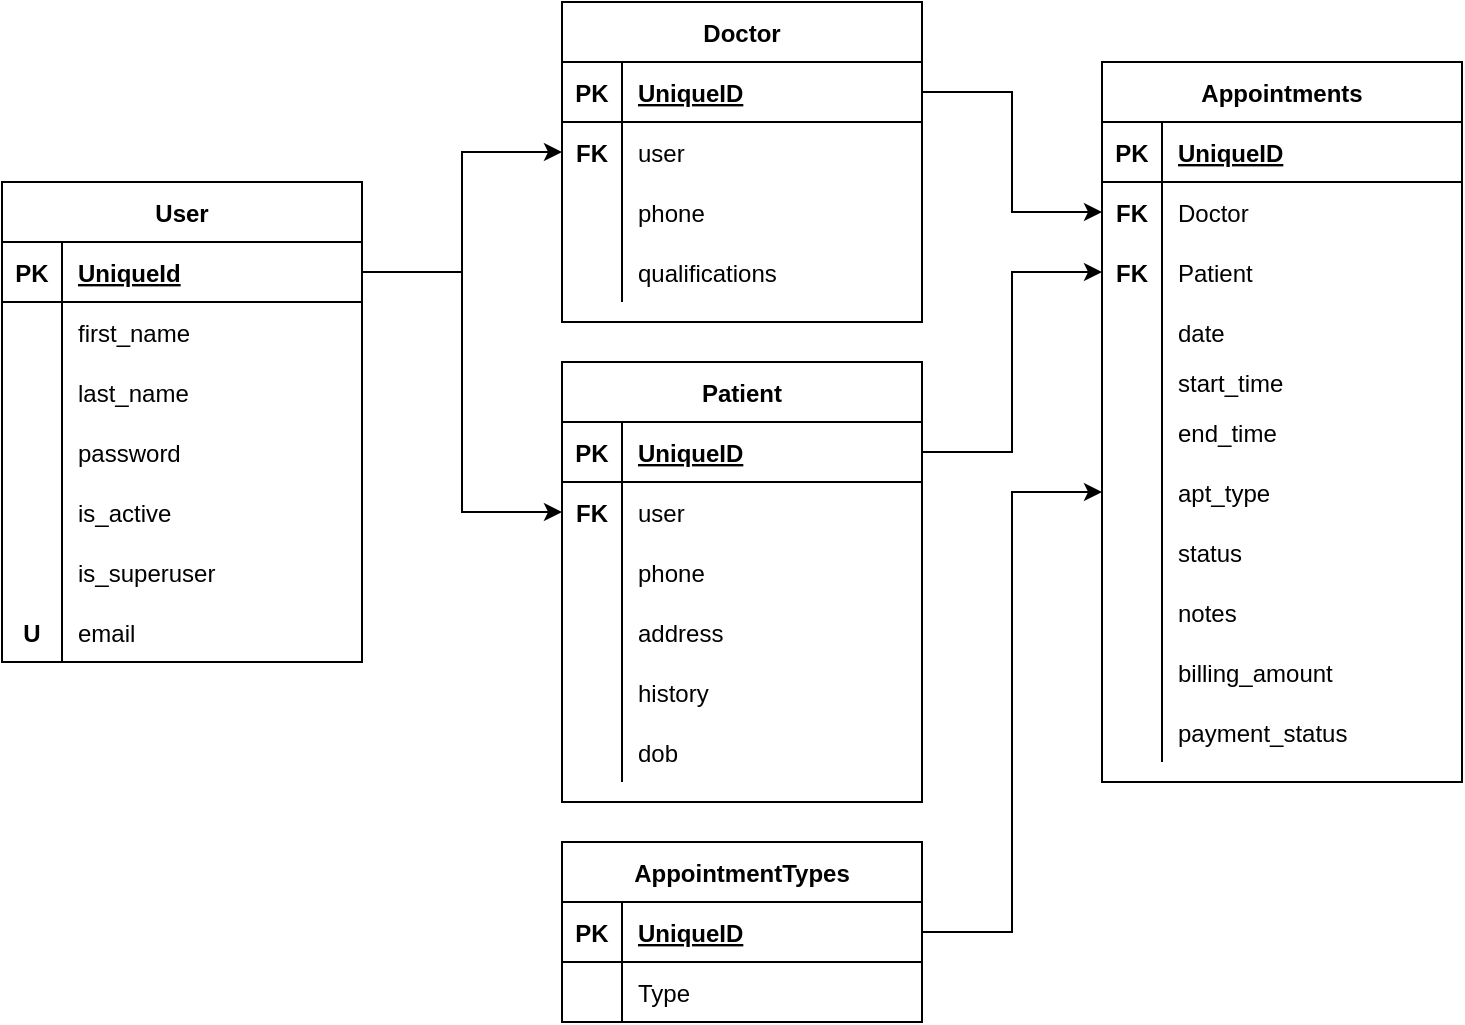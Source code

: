 <mxfile pages="2">
    <diagram id="KfX6ov8PFZRnTmEB0rjW" name="Page-1">
        <mxGraphModel dx="776" dy="508" grid="1" gridSize="10" guides="1" tooltips="1" connect="1" arrows="1" fold="1" page="1" pageScale="1" pageWidth="850" pageHeight="1100" math="0" shadow="0">
            <root>
                <mxCell id="0"/>
                <mxCell id="1" parent="0"/>
                <mxCell id="OMBrivPlQ2IOG3ZVOof6-39" style="edgeStyle=orthogonalEdgeStyle;rounded=0;orthogonalLoop=1;jettySize=auto;html=1;entryX=0;entryY=0.5;entryDx=0;entryDy=0;exitX=1;exitY=0.5;exitDx=0;exitDy=0;" parent="1" source="OMBrivPlQ2IOG3ZVOof6-15" target="OMBrivPlQ2IOG3ZVOof6-57" edge="1">
                    <mxGeometry relative="1" as="geometry">
                        <mxPoint x="360" y="280" as="targetPoint"/>
                    </mxGeometry>
                </mxCell>
                <object label="User" id="OMBrivPlQ2IOG3ZVOof6-14">
                    <mxCell style="shape=table;startSize=30;container=1;collapsible=1;childLayout=tableLayout;fixedRows=1;rowLines=0;fontStyle=1;align=center;resizeLast=1;" parent="1" vertex="1">
                        <mxGeometry x="100" y="120" width="180" height="240" as="geometry"/>
                    </mxCell>
                </object>
                <mxCell id="OMBrivPlQ2IOG3ZVOof6-15" value="" style="shape=partialRectangle;collapsible=0;dropTarget=0;pointerEvents=0;fillColor=none;top=0;left=0;bottom=1;right=0;points=[[0,0.5],[1,0.5]];portConstraint=eastwest;" parent="OMBrivPlQ2IOG3ZVOof6-14" vertex="1">
                    <mxGeometry y="30" width="180" height="30" as="geometry"/>
                </mxCell>
                <mxCell id="OMBrivPlQ2IOG3ZVOof6-16" value="PK" style="shape=partialRectangle;connectable=0;fillColor=none;top=0;left=0;bottom=0;right=0;fontStyle=1;overflow=hidden;" parent="OMBrivPlQ2IOG3ZVOof6-15" vertex="1">
                    <mxGeometry width="30" height="30" as="geometry">
                        <mxRectangle width="30" height="30" as="alternateBounds"/>
                    </mxGeometry>
                </mxCell>
                <mxCell id="OMBrivPlQ2IOG3ZVOof6-17" value="UniqueId" style="shape=partialRectangle;connectable=0;fillColor=none;top=0;left=0;bottom=0;right=0;align=left;spacingLeft=6;fontStyle=5;overflow=hidden;" parent="OMBrivPlQ2IOG3ZVOof6-15" vertex="1">
                    <mxGeometry x="30" width="150" height="30" as="geometry">
                        <mxRectangle width="150" height="30" as="alternateBounds"/>
                    </mxGeometry>
                </mxCell>
                <mxCell id="OMBrivPlQ2IOG3ZVOof6-18" value="" style="shape=partialRectangle;collapsible=0;dropTarget=0;pointerEvents=0;fillColor=none;top=0;left=0;bottom=0;right=0;points=[[0,0.5],[1,0.5]];portConstraint=eastwest;" parent="OMBrivPlQ2IOG3ZVOof6-14" vertex="1">
                    <mxGeometry y="60" width="180" height="30" as="geometry"/>
                </mxCell>
                <mxCell id="OMBrivPlQ2IOG3ZVOof6-19" value="" style="shape=partialRectangle;connectable=0;fillColor=none;top=0;left=0;bottom=0;right=0;editable=1;overflow=hidden;" parent="OMBrivPlQ2IOG3ZVOof6-18" vertex="1">
                    <mxGeometry width="30" height="30" as="geometry">
                        <mxRectangle width="30" height="30" as="alternateBounds"/>
                    </mxGeometry>
                </mxCell>
                <mxCell id="OMBrivPlQ2IOG3ZVOof6-20" value="first_name" style="shape=partialRectangle;connectable=0;fillColor=none;top=0;left=0;bottom=0;right=0;align=left;spacingLeft=6;overflow=hidden;" parent="OMBrivPlQ2IOG3ZVOof6-18" vertex="1">
                    <mxGeometry x="30" width="150" height="30" as="geometry">
                        <mxRectangle width="150" height="30" as="alternateBounds"/>
                    </mxGeometry>
                </mxCell>
                <mxCell id="OMBrivPlQ2IOG3ZVOof6-21" value="" style="shape=partialRectangle;collapsible=0;dropTarget=0;pointerEvents=0;fillColor=none;top=0;left=0;bottom=0;right=0;points=[[0,0.5],[1,0.5]];portConstraint=eastwest;" parent="OMBrivPlQ2IOG3ZVOof6-14" vertex="1">
                    <mxGeometry y="90" width="180" height="30" as="geometry"/>
                </mxCell>
                <mxCell id="OMBrivPlQ2IOG3ZVOof6-22" value="" style="shape=partialRectangle;connectable=0;fillColor=none;top=0;left=0;bottom=0;right=0;editable=1;overflow=hidden;" parent="OMBrivPlQ2IOG3ZVOof6-21" vertex="1">
                    <mxGeometry width="30" height="30" as="geometry">
                        <mxRectangle width="30" height="30" as="alternateBounds"/>
                    </mxGeometry>
                </mxCell>
                <mxCell id="OMBrivPlQ2IOG3ZVOof6-23" value="last_name" style="shape=partialRectangle;connectable=0;fillColor=none;top=0;left=0;bottom=0;right=0;align=left;spacingLeft=6;overflow=hidden;" parent="OMBrivPlQ2IOG3ZVOof6-21" vertex="1">
                    <mxGeometry x="30" width="150" height="30" as="geometry">
                        <mxRectangle width="150" height="30" as="alternateBounds"/>
                    </mxGeometry>
                </mxCell>
                <mxCell id="OMBrivPlQ2IOG3ZVOof6-36" value="" style="shape=partialRectangle;collapsible=0;dropTarget=0;pointerEvents=0;fillColor=none;top=0;left=0;bottom=0;right=0;points=[[0,0.5],[1,0.5]];portConstraint=eastwest;" parent="OMBrivPlQ2IOG3ZVOof6-14" vertex="1">
                    <mxGeometry y="120" width="180" height="30" as="geometry"/>
                </mxCell>
                <mxCell id="OMBrivPlQ2IOG3ZVOof6-37" value="" style="shape=partialRectangle;connectable=0;fillColor=none;top=0;left=0;bottom=0;right=0;editable=1;overflow=hidden;" parent="OMBrivPlQ2IOG3ZVOof6-36" vertex="1">
                    <mxGeometry width="30" height="30" as="geometry">
                        <mxRectangle width="30" height="30" as="alternateBounds"/>
                    </mxGeometry>
                </mxCell>
                <mxCell id="OMBrivPlQ2IOG3ZVOof6-38" value="password" style="shape=partialRectangle;connectable=0;fillColor=none;top=0;left=0;bottom=0;right=0;align=left;spacingLeft=6;overflow=hidden;" parent="OMBrivPlQ2IOG3ZVOof6-36" vertex="1">
                    <mxGeometry x="30" width="150" height="30" as="geometry">
                        <mxRectangle width="150" height="30" as="alternateBounds"/>
                    </mxGeometry>
                </mxCell>
                <mxCell id="OMBrivPlQ2IOG3ZVOof6-30" value="" style="shape=partialRectangle;collapsible=0;dropTarget=0;pointerEvents=0;fillColor=none;top=0;left=0;bottom=0;right=0;points=[[0,0.5],[1,0.5]];portConstraint=eastwest;" parent="OMBrivPlQ2IOG3ZVOof6-14" vertex="1">
                    <mxGeometry y="150" width="180" height="30" as="geometry"/>
                </mxCell>
                <mxCell id="OMBrivPlQ2IOG3ZVOof6-31" value="" style="shape=partialRectangle;connectable=0;fillColor=none;top=0;left=0;bottom=0;right=0;editable=1;overflow=hidden;" parent="OMBrivPlQ2IOG3ZVOof6-30" vertex="1">
                    <mxGeometry width="30" height="30" as="geometry">
                        <mxRectangle width="30" height="30" as="alternateBounds"/>
                    </mxGeometry>
                </mxCell>
                <mxCell id="OMBrivPlQ2IOG3ZVOof6-32" value="is_active" style="shape=partialRectangle;connectable=0;fillColor=none;top=0;left=0;bottom=0;right=0;align=left;spacingLeft=6;overflow=hidden;" parent="OMBrivPlQ2IOG3ZVOof6-30" vertex="1">
                    <mxGeometry x="30" width="150" height="30" as="geometry">
                        <mxRectangle width="150" height="30" as="alternateBounds"/>
                    </mxGeometry>
                </mxCell>
                <mxCell id="OMBrivPlQ2IOG3ZVOof6-33" value="" style="shape=partialRectangle;collapsible=0;dropTarget=0;pointerEvents=0;fillColor=none;top=0;left=0;bottom=0;right=0;points=[[0,0.5],[1,0.5]];portConstraint=eastwest;" parent="OMBrivPlQ2IOG3ZVOof6-14" vertex="1">
                    <mxGeometry y="180" width="180" height="30" as="geometry"/>
                </mxCell>
                <mxCell id="OMBrivPlQ2IOG3ZVOof6-34" value="" style="shape=partialRectangle;connectable=0;fillColor=none;top=0;left=0;bottom=0;right=0;editable=1;overflow=hidden;" parent="OMBrivPlQ2IOG3ZVOof6-33" vertex="1">
                    <mxGeometry width="30" height="30" as="geometry">
                        <mxRectangle width="30" height="30" as="alternateBounds"/>
                    </mxGeometry>
                </mxCell>
                <mxCell id="OMBrivPlQ2IOG3ZVOof6-35" value="is_superuser" style="shape=partialRectangle;connectable=0;fillColor=none;top=0;left=0;bottom=0;right=0;align=left;spacingLeft=6;overflow=hidden;" parent="OMBrivPlQ2IOG3ZVOof6-33" vertex="1">
                    <mxGeometry x="30" width="150" height="30" as="geometry">
                        <mxRectangle width="150" height="30" as="alternateBounds"/>
                    </mxGeometry>
                </mxCell>
                <mxCell id="OMBrivPlQ2IOG3ZVOof6-24" value="" style="shape=partialRectangle;collapsible=0;dropTarget=0;pointerEvents=0;fillColor=none;top=0;left=0;bottom=0;right=0;points=[[0,0.5],[1,0.5]];portConstraint=eastwest;" parent="OMBrivPlQ2IOG3ZVOof6-14" vertex="1">
                    <mxGeometry y="210" width="180" height="30" as="geometry"/>
                </mxCell>
                <mxCell id="OMBrivPlQ2IOG3ZVOof6-25" value="U" style="shape=partialRectangle;connectable=0;fillColor=none;top=0;left=0;bottom=0;right=0;editable=1;overflow=hidden;fontStyle=1" parent="OMBrivPlQ2IOG3ZVOof6-24" vertex="1">
                    <mxGeometry width="30" height="30" as="geometry">
                        <mxRectangle width="30" height="30" as="alternateBounds"/>
                    </mxGeometry>
                </mxCell>
                <mxCell id="OMBrivPlQ2IOG3ZVOof6-26" value="email" style="shape=partialRectangle;connectable=0;fillColor=none;top=0;left=0;bottom=0;right=0;align=left;spacingLeft=6;overflow=hidden;" parent="OMBrivPlQ2IOG3ZVOof6-24" vertex="1">
                    <mxGeometry x="30" width="150" height="30" as="geometry">
                        <mxRectangle width="150" height="30" as="alternateBounds"/>
                    </mxGeometry>
                </mxCell>
                <mxCell id="OMBrivPlQ2IOG3ZVOof6-53" value="Patient" style="shape=table;startSize=30;container=1;collapsible=1;childLayout=tableLayout;fixedRows=1;rowLines=0;fontStyle=1;align=center;resizeLast=1;" parent="1" vertex="1">
                    <mxGeometry x="380" y="210" width="180" height="220" as="geometry"/>
                </mxCell>
                <mxCell id="OMBrivPlQ2IOG3ZVOof6-54" value="" style="shape=partialRectangle;collapsible=0;dropTarget=0;pointerEvents=0;fillColor=none;top=0;left=0;bottom=1;right=0;points=[[0,0.5],[1,0.5]];portConstraint=eastwest;" parent="OMBrivPlQ2IOG3ZVOof6-53" vertex="1">
                    <mxGeometry y="30" width="180" height="30" as="geometry"/>
                </mxCell>
                <mxCell id="OMBrivPlQ2IOG3ZVOof6-55" value="PK" style="shape=partialRectangle;connectable=0;fillColor=none;top=0;left=0;bottom=0;right=0;fontStyle=1;overflow=hidden;" parent="OMBrivPlQ2IOG3ZVOof6-54" vertex="1">
                    <mxGeometry width="30" height="30" as="geometry">
                        <mxRectangle width="30" height="30" as="alternateBounds"/>
                    </mxGeometry>
                </mxCell>
                <mxCell id="OMBrivPlQ2IOG3ZVOof6-56" value="UniqueID" style="shape=partialRectangle;connectable=0;fillColor=none;top=0;left=0;bottom=0;right=0;align=left;spacingLeft=6;fontStyle=5;overflow=hidden;" parent="OMBrivPlQ2IOG3ZVOof6-54" vertex="1">
                    <mxGeometry x="30" width="150" height="30" as="geometry">
                        <mxRectangle width="150" height="30" as="alternateBounds"/>
                    </mxGeometry>
                </mxCell>
                <mxCell id="OMBrivPlQ2IOG3ZVOof6-57" value="" style="shape=partialRectangle;collapsible=0;dropTarget=0;pointerEvents=0;fillColor=none;top=0;left=0;bottom=0;right=0;points=[[0,0.5],[1,0.5]];portConstraint=eastwest;" parent="OMBrivPlQ2IOG3ZVOof6-53" vertex="1">
                    <mxGeometry y="60" width="180" height="30" as="geometry"/>
                </mxCell>
                <mxCell id="OMBrivPlQ2IOG3ZVOof6-58" value="FK" style="shape=partialRectangle;connectable=0;fillColor=none;top=0;left=0;bottom=0;right=0;editable=1;overflow=hidden;fontStyle=1" parent="OMBrivPlQ2IOG3ZVOof6-57" vertex="1">
                    <mxGeometry width="30" height="30" as="geometry">
                        <mxRectangle width="30" height="30" as="alternateBounds"/>
                    </mxGeometry>
                </mxCell>
                <mxCell id="OMBrivPlQ2IOG3ZVOof6-59" value="user" style="shape=partialRectangle;connectable=0;fillColor=none;top=0;left=0;bottom=0;right=0;align=left;spacingLeft=6;overflow=hidden;" parent="OMBrivPlQ2IOG3ZVOof6-57" vertex="1">
                    <mxGeometry x="30" width="150" height="30" as="geometry">
                        <mxRectangle width="150" height="30" as="alternateBounds"/>
                    </mxGeometry>
                </mxCell>
                <mxCell id="OMBrivPlQ2IOG3ZVOof6-60" value="" style="shape=partialRectangle;collapsible=0;dropTarget=0;pointerEvents=0;fillColor=none;top=0;left=0;bottom=0;right=0;points=[[0,0.5],[1,0.5]];portConstraint=eastwest;" parent="OMBrivPlQ2IOG3ZVOof6-53" vertex="1">
                    <mxGeometry y="90" width="180" height="30" as="geometry"/>
                </mxCell>
                <mxCell id="OMBrivPlQ2IOG3ZVOof6-61" value="" style="shape=partialRectangle;connectable=0;fillColor=none;top=0;left=0;bottom=0;right=0;editable=1;overflow=hidden;" parent="OMBrivPlQ2IOG3ZVOof6-60" vertex="1">
                    <mxGeometry width="30" height="30" as="geometry">
                        <mxRectangle width="30" height="30" as="alternateBounds"/>
                    </mxGeometry>
                </mxCell>
                <mxCell id="OMBrivPlQ2IOG3ZVOof6-62" value="phone" style="shape=partialRectangle;connectable=0;fillColor=none;top=0;left=0;bottom=0;right=0;align=left;spacingLeft=6;overflow=hidden;" parent="OMBrivPlQ2IOG3ZVOof6-60" vertex="1">
                    <mxGeometry x="30" width="150" height="30" as="geometry">
                        <mxRectangle width="150" height="30" as="alternateBounds"/>
                    </mxGeometry>
                </mxCell>
                <mxCell id="OMBrivPlQ2IOG3ZVOof6-63" value="" style="shape=partialRectangle;collapsible=0;dropTarget=0;pointerEvents=0;fillColor=none;top=0;left=0;bottom=0;right=0;points=[[0,0.5],[1,0.5]];portConstraint=eastwest;" parent="OMBrivPlQ2IOG3ZVOof6-53" vertex="1">
                    <mxGeometry y="120" width="180" height="30" as="geometry"/>
                </mxCell>
                <mxCell id="OMBrivPlQ2IOG3ZVOof6-64" value="" style="shape=partialRectangle;connectable=0;fillColor=none;top=0;left=0;bottom=0;right=0;editable=1;overflow=hidden;" parent="OMBrivPlQ2IOG3ZVOof6-63" vertex="1">
                    <mxGeometry width="30" height="30" as="geometry">
                        <mxRectangle width="30" height="30" as="alternateBounds"/>
                    </mxGeometry>
                </mxCell>
                <mxCell id="OMBrivPlQ2IOG3ZVOof6-65" value="address" style="shape=partialRectangle;connectable=0;fillColor=none;top=0;left=0;bottom=0;right=0;align=left;spacingLeft=6;overflow=hidden;" parent="OMBrivPlQ2IOG3ZVOof6-63" vertex="1">
                    <mxGeometry x="30" width="150" height="30" as="geometry">
                        <mxRectangle width="150" height="30" as="alternateBounds"/>
                    </mxGeometry>
                </mxCell>
                <mxCell id="OMBrivPlQ2IOG3ZVOof6-66" value="" style="shape=partialRectangle;collapsible=0;dropTarget=0;pointerEvents=0;fillColor=none;top=0;left=0;bottom=0;right=0;points=[[0,0.5],[1,0.5]];portConstraint=eastwest;" parent="OMBrivPlQ2IOG3ZVOof6-53" vertex="1">
                    <mxGeometry y="150" width="180" height="30" as="geometry"/>
                </mxCell>
                <mxCell id="OMBrivPlQ2IOG3ZVOof6-67" value="" style="shape=partialRectangle;connectable=0;fillColor=none;top=0;left=0;bottom=0;right=0;editable=1;overflow=hidden;" parent="OMBrivPlQ2IOG3ZVOof6-66" vertex="1">
                    <mxGeometry width="30" height="30" as="geometry">
                        <mxRectangle width="30" height="30" as="alternateBounds"/>
                    </mxGeometry>
                </mxCell>
                <mxCell id="OMBrivPlQ2IOG3ZVOof6-68" value="history" style="shape=partialRectangle;connectable=0;fillColor=none;top=0;left=0;bottom=0;right=0;align=left;spacingLeft=6;overflow=hidden;" parent="OMBrivPlQ2IOG3ZVOof6-66" vertex="1">
                    <mxGeometry x="30" width="150" height="30" as="geometry">
                        <mxRectangle width="150" height="30" as="alternateBounds"/>
                    </mxGeometry>
                </mxCell>
                <mxCell id="OMBrivPlQ2IOG3ZVOof6-69" value="" style="shape=partialRectangle;collapsible=0;dropTarget=0;pointerEvents=0;fillColor=none;top=0;left=0;bottom=0;right=0;points=[[0,0.5],[1,0.5]];portConstraint=eastwest;" parent="OMBrivPlQ2IOG3ZVOof6-53" vertex="1">
                    <mxGeometry y="180" width="180" height="30" as="geometry"/>
                </mxCell>
                <mxCell id="OMBrivPlQ2IOG3ZVOof6-70" value="" style="shape=partialRectangle;connectable=0;fillColor=none;top=0;left=0;bottom=0;right=0;editable=1;overflow=hidden;" parent="OMBrivPlQ2IOG3ZVOof6-69" vertex="1">
                    <mxGeometry width="30" height="30" as="geometry">
                        <mxRectangle width="30" height="30" as="alternateBounds"/>
                    </mxGeometry>
                </mxCell>
                <mxCell id="OMBrivPlQ2IOG3ZVOof6-71" value="dob" style="shape=partialRectangle;connectable=0;fillColor=none;top=0;left=0;bottom=0;right=0;align=left;spacingLeft=6;overflow=hidden;" parent="OMBrivPlQ2IOG3ZVOof6-69" vertex="1">
                    <mxGeometry x="30" width="150" height="30" as="geometry">
                        <mxRectangle width="150" height="30" as="alternateBounds"/>
                    </mxGeometry>
                </mxCell>
                <mxCell id="OMBrivPlQ2IOG3ZVOof6-147" value="" style="edgeStyle=orthogonalEdgeStyle;rounded=0;orthogonalLoop=1;jettySize=auto;html=1;entryX=0;entryY=0.5;entryDx=0;entryDy=0;exitX=1;exitY=0.5;exitDx=0;exitDy=0;" parent="1" source="OMBrivPlQ2IOG3ZVOof6-86" target="OMBrivPlQ2IOG3ZVOof6-116" edge="1">
                    <mxGeometry relative="1" as="geometry"/>
                </mxCell>
                <mxCell id="OMBrivPlQ2IOG3ZVOof6-85" value="Doctor" style="shape=table;startSize=30;container=1;collapsible=1;childLayout=tableLayout;fixedRows=1;rowLines=0;fontStyle=1;align=center;resizeLast=1;" parent="1" vertex="1">
                    <mxGeometry x="380" y="30" width="180" height="160" as="geometry"/>
                </mxCell>
                <mxCell id="OMBrivPlQ2IOG3ZVOof6-86" value="" style="shape=partialRectangle;collapsible=0;dropTarget=0;pointerEvents=0;fillColor=none;top=0;left=0;bottom=1;right=0;points=[[0,0.5],[1,0.5]];portConstraint=eastwest;" parent="OMBrivPlQ2IOG3ZVOof6-85" vertex="1">
                    <mxGeometry y="30" width="180" height="30" as="geometry"/>
                </mxCell>
                <mxCell id="OMBrivPlQ2IOG3ZVOof6-87" value="PK" style="shape=partialRectangle;connectable=0;fillColor=none;top=0;left=0;bottom=0;right=0;fontStyle=1;overflow=hidden;" parent="OMBrivPlQ2IOG3ZVOof6-86" vertex="1">
                    <mxGeometry width="30" height="30" as="geometry">
                        <mxRectangle width="30" height="30" as="alternateBounds"/>
                    </mxGeometry>
                </mxCell>
                <mxCell id="OMBrivPlQ2IOG3ZVOof6-88" value="UniqueID" style="shape=partialRectangle;connectable=0;fillColor=none;top=0;left=0;bottom=0;right=0;align=left;spacingLeft=6;fontStyle=5;overflow=hidden;" parent="OMBrivPlQ2IOG3ZVOof6-86" vertex="1">
                    <mxGeometry x="30" width="150" height="30" as="geometry">
                        <mxRectangle width="150" height="30" as="alternateBounds"/>
                    </mxGeometry>
                </mxCell>
                <mxCell id="OMBrivPlQ2IOG3ZVOof6-89" value="" style="shape=partialRectangle;collapsible=0;dropTarget=0;pointerEvents=0;fillColor=none;top=0;left=0;bottom=0;right=0;points=[[0,0.5],[1,0.5]];portConstraint=eastwest;" parent="OMBrivPlQ2IOG3ZVOof6-85" vertex="1">
                    <mxGeometry y="60" width="180" height="30" as="geometry"/>
                </mxCell>
                <mxCell id="OMBrivPlQ2IOG3ZVOof6-90" value="FK" style="shape=partialRectangle;connectable=0;fillColor=none;top=0;left=0;bottom=0;right=0;editable=1;overflow=hidden;fontStyle=1" parent="OMBrivPlQ2IOG3ZVOof6-89" vertex="1">
                    <mxGeometry width="30" height="30" as="geometry">
                        <mxRectangle width="30" height="30" as="alternateBounds"/>
                    </mxGeometry>
                </mxCell>
                <mxCell id="OMBrivPlQ2IOG3ZVOof6-91" value="user" style="shape=partialRectangle;connectable=0;fillColor=none;top=0;left=0;bottom=0;right=0;align=left;spacingLeft=6;overflow=hidden;" parent="OMBrivPlQ2IOG3ZVOof6-89" vertex="1">
                    <mxGeometry x="30" width="150" height="30" as="geometry">
                        <mxRectangle width="150" height="30" as="alternateBounds"/>
                    </mxGeometry>
                </mxCell>
                <mxCell id="OMBrivPlQ2IOG3ZVOof6-92" value="" style="shape=partialRectangle;collapsible=0;dropTarget=0;pointerEvents=0;fillColor=none;top=0;left=0;bottom=0;right=0;points=[[0,0.5],[1,0.5]];portConstraint=eastwest;" parent="OMBrivPlQ2IOG3ZVOof6-85" vertex="1">
                    <mxGeometry y="90" width="180" height="30" as="geometry"/>
                </mxCell>
                <mxCell id="OMBrivPlQ2IOG3ZVOof6-93" value="" style="shape=partialRectangle;connectable=0;fillColor=none;top=0;left=0;bottom=0;right=0;editable=1;overflow=hidden;" parent="OMBrivPlQ2IOG3ZVOof6-92" vertex="1">
                    <mxGeometry width="30" height="30" as="geometry">
                        <mxRectangle width="30" height="30" as="alternateBounds"/>
                    </mxGeometry>
                </mxCell>
                <mxCell id="OMBrivPlQ2IOG3ZVOof6-94" value="phone" style="shape=partialRectangle;connectable=0;fillColor=none;top=0;left=0;bottom=0;right=0;align=left;spacingLeft=6;overflow=hidden;" parent="OMBrivPlQ2IOG3ZVOof6-92" vertex="1">
                    <mxGeometry x="30" width="150" height="30" as="geometry">
                        <mxRectangle width="150" height="30" as="alternateBounds"/>
                    </mxGeometry>
                </mxCell>
                <mxCell id="OMBrivPlQ2IOG3ZVOof6-95" value="" style="shape=partialRectangle;collapsible=0;dropTarget=0;pointerEvents=0;fillColor=none;top=0;left=0;bottom=0;right=0;points=[[0,0.5],[1,0.5]];portConstraint=eastwest;" parent="OMBrivPlQ2IOG3ZVOof6-85" vertex="1">
                    <mxGeometry y="120" width="180" height="30" as="geometry"/>
                </mxCell>
                <mxCell id="OMBrivPlQ2IOG3ZVOof6-96" value="" style="shape=partialRectangle;connectable=0;fillColor=none;top=0;left=0;bottom=0;right=0;editable=1;overflow=hidden;" parent="OMBrivPlQ2IOG3ZVOof6-95" vertex="1">
                    <mxGeometry width="30" height="30" as="geometry">
                        <mxRectangle width="30" height="30" as="alternateBounds"/>
                    </mxGeometry>
                </mxCell>
                <mxCell id="OMBrivPlQ2IOG3ZVOof6-97" value="qualifications" style="shape=partialRectangle;connectable=0;fillColor=none;top=0;left=0;bottom=0;right=0;align=left;spacingLeft=6;overflow=hidden;" parent="OMBrivPlQ2IOG3ZVOof6-95" vertex="1">
                    <mxGeometry x="30" width="150" height="30" as="geometry">
                        <mxRectangle width="150" height="30" as="alternateBounds"/>
                    </mxGeometry>
                </mxCell>
                <mxCell id="OMBrivPlQ2IOG3ZVOof6-98" value="" style="edgeStyle=orthogonalEdgeStyle;rounded=0;orthogonalLoop=1;jettySize=auto;html=1;entryX=0;entryY=0.5;entryDx=0;entryDy=0;exitX=1;exitY=0.5;exitDx=0;exitDy=0;" parent="1" source="OMBrivPlQ2IOG3ZVOof6-15" target="OMBrivPlQ2IOG3ZVOof6-89" edge="1">
                    <mxGeometry relative="1" as="geometry"/>
                </mxCell>
                <mxCell id="OMBrivPlQ2IOG3ZVOof6-112" value="Appointments" style="shape=table;startSize=30;container=1;collapsible=1;childLayout=tableLayout;fixedRows=1;rowLines=0;fontStyle=1;align=center;resizeLast=1;" parent="1" vertex="1">
                    <mxGeometry x="650" y="60" width="180" height="360" as="geometry"/>
                </mxCell>
                <mxCell id="OMBrivPlQ2IOG3ZVOof6-113" value="" style="shape=partialRectangle;collapsible=0;dropTarget=0;pointerEvents=0;fillColor=none;top=0;left=0;bottom=1;right=0;points=[[0,0.5],[1,0.5]];portConstraint=eastwest;" parent="OMBrivPlQ2IOG3ZVOof6-112" vertex="1">
                    <mxGeometry y="30" width="180" height="30" as="geometry"/>
                </mxCell>
                <mxCell id="OMBrivPlQ2IOG3ZVOof6-114" value="PK" style="shape=partialRectangle;connectable=0;fillColor=none;top=0;left=0;bottom=0;right=0;fontStyle=1;overflow=hidden;" parent="OMBrivPlQ2IOG3ZVOof6-113" vertex="1">
                    <mxGeometry width="30" height="30" as="geometry">
                        <mxRectangle width="30" height="30" as="alternateBounds"/>
                    </mxGeometry>
                </mxCell>
                <mxCell id="OMBrivPlQ2IOG3ZVOof6-115" value="UniqueID" style="shape=partialRectangle;connectable=0;fillColor=none;top=0;left=0;bottom=0;right=0;align=left;spacingLeft=6;fontStyle=5;overflow=hidden;" parent="OMBrivPlQ2IOG3ZVOof6-113" vertex="1">
                    <mxGeometry x="30" width="150" height="30" as="geometry">
                        <mxRectangle width="150" height="30" as="alternateBounds"/>
                    </mxGeometry>
                </mxCell>
                <mxCell id="OMBrivPlQ2IOG3ZVOof6-116" value="" style="shape=partialRectangle;collapsible=0;dropTarget=0;pointerEvents=0;fillColor=none;top=0;left=0;bottom=0;right=0;points=[[0,0.5],[1,0.5]];portConstraint=eastwest;" parent="OMBrivPlQ2IOG3ZVOof6-112" vertex="1">
                    <mxGeometry y="60" width="180" height="30" as="geometry"/>
                </mxCell>
                <mxCell id="OMBrivPlQ2IOG3ZVOof6-117" value="FK" style="shape=partialRectangle;connectable=0;fillColor=none;top=0;left=0;bottom=0;right=0;editable=1;overflow=hidden;fontStyle=1" parent="OMBrivPlQ2IOG3ZVOof6-116" vertex="1">
                    <mxGeometry width="30" height="30" as="geometry">
                        <mxRectangle width="30" height="30" as="alternateBounds"/>
                    </mxGeometry>
                </mxCell>
                <mxCell id="OMBrivPlQ2IOG3ZVOof6-118" value="Doctor" style="shape=partialRectangle;connectable=0;fillColor=none;top=0;left=0;bottom=0;right=0;align=left;spacingLeft=6;overflow=hidden;" parent="OMBrivPlQ2IOG3ZVOof6-116" vertex="1">
                    <mxGeometry x="30" width="150" height="30" as="geometry">
                        <mxRectangle width="150" height="30" as="alternateBounds"/>
                    </mxGeometry>
                </mxCell>
                <mxCell id="OMBrivPlQ2IOG3ZVOof6-119" value="" style="shape=partialRectangle;collapsible=0;dropTarget=0;pointerEvents=0;fillColor=none;top=0;left=0;bottom=0;right=0;points=[[0,0.5],[1,0.5]];portConstraint=eastwest;" parent="OMBrivPlQ2IOG3ZVOof6-112" vertex="1">
                    <mxGeometry y="90" width="180" height="30" as="geometry"/>
                </mxCell>
                <mxCell id="OMBrivPlQ2IOG3ZVOof6-120" value="FK" style="shape=partialRectangle;connectable=0;fillColor=none;top=0;left=0;bottom=0;right=0;editable=1;overflow=hidden;fontStyle=1" parent="OMBrivPlQ2IOG3ZVOof6-119" vertex="1">
                    <mxGeometry width="30" height="30" as="geometry">
                        <mxRectangle width="30" height="30" as="alternateBounds"/>
                    </mxGeometry>
                </mxCell>
                <mxCell id="OMBrivPlQ2IOG3ZVOof6-121" value="Patient" style="shape=partialRectangle;connectable=0;fillColor=none;top=0;left=0;bottom=0;right=0;align=left;spacingLeft=6;overflow=hidden;" parent="OMBrivPlQ2IOG3ZVOof6-119" vertex="1">
                    <mxGeometry x="30" width="150" height="30" as="geometry">
                        <mxRectangle width="150" height="30" as="alternateBounds"/>
                    </mxGeometry>
                </mxCell>
                <mxCell id="OMBrivPlQ2IOG3ZVOof6-122" value="" style="shape=partialRectangle;collapsible=0;dropTarget=0;pointerEvents=0;fillColor=none;top=0;left=0;bottom=0;right=0;points=[[0,0.5],[1,0.5]];portConstraint=eastwest;" parent="OMBrivPlQ2IOG3ZVOof6-112" vertex="1">
                    <mxGeometry y="120" width="180" height="30" as="geometry"/>
                </mxCell>
                <mxCell id="OMBrivPlQ2IOG3ZVOof6-123" value="" style="shape=partialRectangle;connectable=0;fillColor=none;top=0;left=0;bottom=0;right=0;editable=1;overflow=hidden;" parent="OMBrivPlQ2IOG3ZVOof6-122" vertex="1">
                    <mxGeometry width="30" height="30" as="geometry">
                        <mxRectangle width="30" height="30" as="alternateBounds"/>
                    </mxGeometry>
                </mxCell>
                <mxCell id="OMBrivPlQ2IOG3ZVOof6-124" value="date" style="shape=partialRectangle;connectable=0;fillColor=none;top=0;left=0;bottom=0;right=0;align=left;spacingLeft=6;overflow=hidden;" parent="OMBrivPlQ2IOG3ZVOof6-122" vertex="1">
                    <mxGeometry x="30" width="150" height="30" as="geometry">
                        <mxRectangle width="150" height="30" as="alternateBounds"/>
                    </mxGeometry>
                </mxCell>
                <mxCell id="OMBrivPlQ2IOG3ZVOof6-125" value="" style="shape=partialRectangle;collapsible=0;dropTarget=0;pointerEvents=0;fillColor=none;top=0;left=0;bottom=0;right=0;points=[[0,0.5],[1,0.5]];portConstraint=eastwest;" parent="OMBrivPlQ2IOG3ZVOof6-112" vertex="1">
                    <mxGeometry y="150" width="180" height="20" as="geometry"/>
                </mxCell>
                <mxCell id="OMBrivPlQ2IOG3ZVOof6-126" value="" style="shape=partialRectangle;connectable=0;fillColor=none;top=0;left=0;bottom=0;right=0;editable=1;overflow=hidden;" parent="OMBrivPlQ2IOG3ZVOof6-125" vertex="1">
                    <mxGeometry width="30" height="20" as="geometry">
                        <mxRectangle width="30" height="20" as="alternateBounds"/>
                    </mxGeometry>
                </mxCell>
                <mxCell id="OMBrivPlQ2IOG3ZVOof6-127" value="start_time" style="shape=partialRectangle;connectable=0;fillColor=none;top=0;left=0;bottom=0;right=0;align=left;spacingLeft=6;overflow=hidden;" parent="OMBrivPlQ2IOG3ZVOof6-125" vertex="1">
                    <mxGeometry x="30" width="150" height="20" as="geometry">
                        <mxRectangle width="150" height="20" as="alternateBounds"/>
                    </mxGeometry>
                </mxCell>
                <mxCell id="OMBrivPlQ2IOG3ZVOof6-134" value="" style="shape=partialRectangle;collapsible=0;dropTarget=0;pointerEvents=0;fillColor=none;top=0;left=0;bottom=0;right=0;points=[[0,0.5],[1,0.5]];portConstraint=eastwest;" parent="OMBrivPlQ2IOG3ZVOof6-112" vertex="1">
                    <mxGeometry y="170" width="180" height="30" as="geometry"/>
                </mxCell>
                <mxCell id="OMBrivPlQ2IOG3ZVOof6-135" value="" style="shape=partialRectangle;connectable=0;fillColor=none;top=0;left=0;bottom=0;right=0;editable=1;overflow=hidden;" parent="OMBrivPlQ2IOG3ZVOof6-134" vertex="1">
                    <mxGeometry width="30" height="30" as="geometry">
                        <mxRectangle width="30" height="30" as="alternateBounds"/>
                    </mxGeometry>
                </mxCell>
                <mxCell id="OMBrivPlQ2IOG3ZVOof6-136" value="end_time" style="shape=partialRectangle;connectable=0;fillColor=none;top=0;left=0;bottom=0;right=0;align=left;spacingLeft=6;overflow=hidden;" parent="OMBrivPlQ2IOG3ZVOof6-134" vertex="1">
                    <mxGeometry x="30" width="150" height="30" as="geometry">
                        <mxRectangle width="150" height="30" as="alternateBounds"/>
                    </mxGeometry>
                </mxCell>
                <mxCell id="OMBrivPlQ2IOG3ZVOof6-128" value="" style="shape=partialRectangle;collapsible=0;dropTarget=0;pointerEvents=0;fillColor=none;top=0;left=0;bottom=0;right=0;points=[[0,0.5],[1,0.5]];portConstraint=eastwest;" parent="OMBrivPlQ2IOG3ZVOof6-112" vertex="1">
                    <mxGeometry y="200" width="180" height="30" as="geometry"/>
                </mxCell>
                <mxCell id="OMBrivPlQ2IOG3ZVOof6-129" value="" style="shape=partialRectangle;connectable=0;fillColor=none;top=0;left=0;bottom=0;right=0;editable=1;overflow=hidden;" parent="OMBrivPlQ2IOG3ZVOof6-128" vertex="1">
                    <mxGeometry width="30" height="30" as="geometry">
                        <mxRectangle width="30" height="30" as="alternateBounds"/>
                    </mxGeometry>
                </mxCell>
                <mxCell id="OMBrivPlQ2IOG3ZVOof6-130" value="apt_type" style="shape=partialRectangle;connectable=0;fillColor=none;top=0;left=0;bottom=0;right=0;align=left;spacingLeft=6;overflow=hidden;" parent="OMBrivPlQ2IOG3ZVOof6-128" vertex="1">
                    <mxGeometry x="30" width="150" height="30" as="geometry">
                        <mxRectangle width="150" height="30" as="alternateBounds"/>
                    </mxGeometry>
                </mxCell>
                <mxCell id="OMBrivPlQ2IOG3ZVOof6-131" value="" style="shape=partialRectangle;collapsible=0;dropTarget=0;pointerEvents=0;fillColor=none;top=0;left=0;bottom=0;right=0;points=[[0,0.5],[1,0.5]];portConstraint=eastwest;" parent="OMBrivPlQ2IOG3ZVOof6-112" vertex="1">
                    <mxGeometry y="230" width="180" height="30" as="geometry"/>
                </mxCell>
                <mxCell id="OMBrivPlQ2IOG3ZVOof6-132" value="" style="shape=partialRectangle;connectable=0;fillColor=none;top=0;left=0;bottom=0;right=0;editable=1;overflow=hidden;" parent="OMBrivPlQ2IOG3ZVOof6-131" vertex="1">
                    <mxGeometry width="30" height="30" as="geometry">
                        <mxRectangle width="30" height="30" as="alternateBounds"/>
                    </mxGeometry>
                </mxCell>
                <mxCell id="OMBrivPlQ2IOG3ZVOof6-133" value="status" style="shape=partialRectangle;connectable=0;fillColor=none;top=0;left=0;bottom=0;right=0;align=left;spacingLeft=6;overflow=hidden;" parent="OMBrivPlQ2IOG3ZVOof6-131" vertex="1">
                    <mxGeometry x="30" width="150" height="30" as="geometry">
                        <mxRectangle width="150" height="30" as="alternateBounds"/>
                    </mxGeometry>
                </mxCell>
                <mxCell id="OMBrivPlQ2IOG3ZVOof6-143" value="" style="shape=partialRectangle;collapsible=0;dropTarget=0;pointerEvents=0;fillColor=none;top=0;left=0;bottom=0;right=0;points=[[0,0.5],[1,0.5]];portConstraint=eastwest;" parent="OMBrivPlQ2IOG3ZVOof6-112" vertex="1">
                    <mxGeometry y="260" width="180" height="30" as="geometry"/>
                </mxCell>
                <mxCell id="OMBrivPlQ2IOG3ZVOof6-144" value="" style="shape=partialRectangle;connectable=0;fillColor=none;top=0;left=0;bottom=0;right=0;editable=1;overflow=hidden;" parent="OMBrivPlQ2IOG3ZVOof6-143" vertex="1">
                    <mxGeometry width="30" height="30" as="geometry">
                        <mxRectangle width="30" height="30" as="alternateBounds"/>
                    </mxGeometry>
                </mxCell>
                <mxCell id="OMBrivPlQ2IOG3ZVOof6-145" value="notes" style="shape=partialRectangle;connectable=0;fillColor=none;top=0;left=0;bottom=0;right=0;align=left;spacingLeft=6;overflow=hidden;" parent="OMBrivPlQ2IOG3ZVOof6-143" vertex="1">
                    <mxGeometry x="30" width="150" height="30" as="geometry">
                        <mxRectangle width="150" height="30" as="alternateBounds"/>
                    </mxGeometry>
                </mxCell>
                <mxCell id="OMBrivPlQ2IOG3ZVOof6-137" value="" style="shape=partialRectangle;collapsible=0;dropTarget=0;pointerEvents=0;fillColor=none;top=0;left=0;bottom=0;right=0;points=[[0,0.5],[1,0.5]];portConstraint=eastwest;" parent="OMBrivPlQ2IOG3ZVOof6-112" vertex="1">
                    <mxGeometry y="290" width="180" height="30" as="geometry"/>
                </mxCell>
                <mxCell id="OMBrivPlQ2IOG3ZVOof6-138" value="" style="shape=partialRectangle;connectable=0;fillColor=none;top=0;left=0;bottom=0;right=0;editable=1;overflow=hidden;" parent="OMBrivPlQ2IOG3ZVOof6-137" vertex="1">
                    <mxGeometry width="30" height="30" as="geometry">
                        <mxRectangle width="30" height="30" as="alternateBounds"/>
                    </mxGeometry>
                </mxCell>
                <mxCell id="OMBrivPlQ2IOG3ZVOof6-139" value="billing_amount" style="shape=partialRectangle;connectable=0;fillColor=none;top=0;left=0;bottom=0;right=0;align=left;spacingLeft=6;overflow=hidden;" parent="OMBrivPlQ2IOG3ZVOof6-137" vertex="1">
                    <mxGeometry x="30" width="150" height="30" as="geometry">
                        <mxRectangle width="150" height="30" as="alternateBounds"/>
                    </mxGeometry>
                </mxCell>
                <mxCell id="OMBrivPlQ2IOG3ZVOof6-140" value="" style="shape=partialRectangle;collapsible=0;dropTarget=0;pointerEvents=0;fillColor=none;top=0;left=0;bottom=0;right=0;points=[[0,0.5],[1,0.5]];portConstraint=eastwest;" parent="OMBrivPlQ2IOG3ZVOof6-112" vertex="1">
                    <mxGeometry y="320" width="180" height="30" as="geometry"/>
                </mxCell>
                <mxCell id="OMBrivPlQ2IOG3ZVOof6-141" value="" style="shape=partialRectangle;connectable=0;fillColor=none;top=0;left=0;bottom=0;right=0;editable=1;overflow=hidden;" parent="OMBrivPlQ2IOG3ZVOof6-140" vertex="1">
                    <mxGeometry width="30" height="30" as="geometry">
                        <mxRectangle width="30" height="30" as="alternateBounds"/>
                    </mxGeometry>
                </mxCell>
                <mxCell id="OMBrivPlQ2IOG3ZVOof6-142" value="payment_status" style="shape=partialRectangle;connectable=0;fillColor=none;top=0;left=0;bottom=0;right=0;align=left;spacingLeft=6;overflow=hidden;" parent="OMBrivPlQ2IOG3ZVOof6-140" vertex="1">
                    <mxGeometry x="30" width="150" height="30" as="geometry">
                        <mxRectangle width="150" height="30" as="alternateBounds"/>
                    </mxGeometry>
                </mxCell>
                <mxCell id="OMBrivPlQ2IOG3ZVOof6-146" style="edgeStyle=orthogonalEdgeStyle;rounded=0;orthogonalLoop=1;jettySize=auto;html=1;entryX=0;entryY=0.5;entryDx=0;entryDy=0;exitX=1;exitY=0.5;exitDx=0;exitDy=0;" parent="1" source="OMBrivPlQ2IOG3ZVOof6-54" target="OMBrivPlQ2IOG3ZVOof6-119" edge="1">
                    <mxGeometry relative="1" as="geometry"/>
                </mxCell>
                <mxCell id="FB3Hh2LlMQI1bU8o5Bkk-1" value="AppointmentTypes" style="shape=table;startSize=30;container=1;collapsible=1;childLayout=tableLayout;fixedRows=1;rowLines=0;fontStyle=1;align=center;resizeLast=1;" parent="1" vertex="1">
                    <mxGeometry x="380" y="450" width="180" height="90" as="geometry"/>
                </mxCell>
                <mxCell id="FB3Hh2LlMQI1bU8o5Bkk-2" value="" style="shape=partialRectangle;collapsible=0;dropTarget=0;pointerEvents=0;fillColor=none;top=0;left=0;bottom=1;right=0;points=[[0,0.5],[1,0.5]];portConstraint=eastwest;" parent="FB3Hh2LlMQI1bU8o5Bkk-1" vertex="1">
                    <mxGeometry y="30" width="180" height="30" as="geometry"/>
                </mxCell>
                <mxCell id="FB3Hh2LlMQI1bU8o5Bkk-3" value="PK" style="shape=partialRectangle;connectable=0;fillColor=none;top=0;left=0;bottom=0;right=0;fontStyle=1;overflow=hidden;" parent="FB3Hh2LlMQI1bU8o5Bkk-2" vertex="1">
                    <mxGeometry width="30" height="30" as="geometry">
                        <mxRectangle width="30" height="30" as="alternateBounds"/>
                    </mxGeometry>
                </mxCell>
                <mxCell id="FB3Hh2LlMQI1bU8o5Bkk-4" value="UniqueID" style="shape=partialRectangle;connectable=0;fillColor=none;top=0;left=0;bottom=0;right=0;align=left;spacingLeft=6;fontStyle=5;overflow=hidden;" parent="FB3Hh2LlMQI1bU8o5Bkk-2" vertex="1">
                    <mxGeometry x="30" width="150" height="30" as="geometry">
                        <mxRectangle width="150" height="30" as="alternateBounds"/>
                    </mxGeometry>
                </mxCell>
                <mxCell id="FB3Hh2LlMQI1bU8o5Bkk-5" value="" style="shape=partialRectangle;collapsible=0;dropTarget=0;pointerEvents=0;fillColor=none;top=0;left=0;bottom=0;right=0;points=[[0,0.5],[1,0.5]];portConstraint=eastwest;" parent="FB3Hh2LlMQI1bU8o5Bkk-1" vertex="1">
                    <mxGeometry y="60" width="180" height="30" as="geometry"/>
                </mxCell>
                <mxCell id="FB3Hh2LlMQI1bU8o5Bkk-6" value="" style="shape=partialRectangle;connectable=0;fillColor=none;top=0;left=0;bottom=0;right=0;editable=1;overflow=hidden;" parent="FB3Hh2LlMQI1bU8o5Bkk-5" vertex="1">
                    <mxGeometry width="30" height="30" as="geometry">
                        <mxRectangle width="30" height="30" as="alternateBounds"/>
                    </mxGeometry>
                </mxCell>
                <mxCell id="FB3Hh2LlMQI1bU8o5Bkk-7" value="Type" style="shape=partialRectangle;connectable=0;fillColor=none;top=0;left=0;bottom=0;right=0;align=left;spacingLeft=6;overflow=hidden;" parent="FB3Hh2LlMQI1bU8o5Bkk-5" vertex="1">
                    <mxGeometry x="30" width="150" height="30" as="geometry">
                        <mxRectangle width="150" height="30" as="alternateBounds"/>
                    </mxGeometry>
                </mxCell>
                <mxCell id="FB3Hh2LlMQI1bU8o5Bkk-14" style="edgeStyle=orthogonalEdgeStyle;rounded=0;orthogonalLoop=1;jettySize=auto;html=1;entryX=0;entryY=0.5;entryDx=0;entryDy=0;" parent="1" source="FB3Hh2LlMQI1bU8o5Bkk-2" target="OMBrivPlQ2IOG3ZVOof6-128" edge="1">
                    <mxGeometry relative="1" as="geometry"/>
                </mxCell>
            </root>
        </mxGraphModel>
    </diagram>
    <diagram id="S7IK6NifN60qhyTfVad9" name="Page-2">
        <mxGraphModel dx="1016" dy="508" grid="1" gridSize="10" guides="1" tooltips="1" connect="1" arrows="1" fold="1" page="1" pageScale="1" pageWidth="850" pageHeight="1100" math="0" shadow="0">
            <root>
                <mxCell id="ZLlevyjj7RvOkSBbJzCh-0"/>
                <mxCell id="ZLlevyjj7RvOkSBbJzCh-1" parent="ZLlevyjj7RvOkSBbJzCh-0"/>
                <mxCell id="ZLlevyjj7RvOkSBbJzCh-23" value="User" style="swimlane;childLayout=stackLayout;resizeParent=1;resizeParentMax=0;startSize=20;" parent="ZLlevyjj7RvOkSBbJzCh-1" vertex="1">
                    <mxGeometry x="45" y="215" width="750" height="260" as="geometry"/>
                </mxCell>
                <mxCell id="ZLlevyjj7RvOkSBbJzCh-24" value="Column" style="swimlane;startSize=20;" parent="ZLlevyjj7RvOkSBbJzCh-23" vertex="1">
                    <mxGeometry y="20" width="150" height="240" as="geometry"/>
                </mxCell>
                <mxCell id="5eHkFKexTq6AXpP9cb98-0" value="UniqueId" style="shape=partialRectangle;connectable=0;fillColor=none;top=0;left=0;bottom=0;right=0;align=left;spacingLeft=6;fontStyle=5;overflow=hidden;" parent="ZLlevyjj7RvOkSBbJzCh-24" vertex="1">
                    <mxGeometry y="20" width="150" height="30" as="geometry">
                        <mxRectangle width="150" height="30" as="alternateBounds"/>
                    </mxGeometry>
                </mxCell>
                <mxCell id="5eHkFKexTq6AXpP9cb98-1" value="first_name" style="shape=partialRectangle;connectable=0;fillColor=none;top=0;left=0;bottom=0;right=0;align=left;spacingLeft=6;overflow=hidden;" parent="ZLlevyjj7RvOkSBbJzCh-24" vertex="1">
                    <mxGeometry y="50" width="150" height="30" as="geometry">
                        <mxRectangle width="150" height="30" as="alternateBounds"/>
                    </mxGeometry>
                </mxCell>
                <mxCell id="5eHkFKexTq6AXpP9cb98-2" value="last_name" style="shape=partialRectangle;connectable=0;fillColor=none;top=0;left=0;bottom=0;right=0;align=left;spacingLeft=6;overflow=hidden;" parent="ZLlevyjj7RvOkSBbJzCh-24" vertex="1">
                    <mxGeometry y="80" width="150" height="30" as="geometry">
                        <mxRectangle width="150" height="30" as="alternateBounds"/>
                    </mxGeometry>
                </mxCell>
                <mxCell id="5eHkFKexTq6AXpP9cb98-3" value="password" style="shape=partialRectangle;connectable=0;fillColor=none;top=0;left=0;bottom=0;right=0;align=left;spacingLeft=6;overflow=hidden;" parent="ZLlevyjj7RvOkSBbJzCh-24" vertex="1">
                    <mxGeometry y="110" width="150" height="30" as="geometry">
                        <mxRectangle width="150" height="30" as="alternateBounds"/>
                    </mxGeometry>
                </mxCell>
                <mxCell id="5eHkFKexTq6AXpP9cb98-4" value="is_active" style="shape=partialRectangle;connectable=0;fillColor=none;top=0;left=0;bottom=0;right=0;align=left;spacingLeft=6;overflow=hidden;" parent="ZLlevyjj7RvOkSBbJzCh-24" vertex="1">
                    <mxGeometry y="140" width="150" height="30" as="geometry">
                        <mxRectangle width="150" height="30" as="alternateBounds"/>
                    </mxGeometry>
                </mxCell>
                <mxCell id="5eHkFKexTq6AXpP9cb98-5" value="is_superuser" style="shape=partialRectangle;connectable=0;fillColor=none;top=0;left=0;bottom=0;right=0;align=left;spacingLeft=6;overflow=hidden;" parent="ZLlevyjj7RvOkSBbJzCh-24" vertex="1">
                    <mxGeometry y="170" width="150" height="30" as="geometry">
                        <mxRectangle width="150" height="30" as="alternateBounds"/>
                    </mxGeometry>
                </mxCell>
                <mxCell id="5eHkFKexTq6AXpP9cb98-6" value="email" style="shape=partialRectangle;connectable=0;fillColor=none;top=0;left=0;bottom=0;right=0;align=left;spacingLeft=6;overflow=hidden;" parent="ZLlevyjj7RvOkSBbJzCh-24" vertex="1">
                    <mxGeometry y="200" width="150" height="30" as="geometry">
                        <mxRectangle width="150" height="30" as="alternateBounds"/>
                    </mxGeometry>
                </mxCell>
                <mxCell id="ZLlevyjj7RvOkSBbJzCh-25" value="Datatype" style="swimlane;startSize=20;" parent="ZLlevyjj7RvOkSBbJzCh-23" vertex="1">
                    <mxGeometry x="150" y="20" width="150" height="240" as="geometry"/>
                </mxCell>
                <mxCell id="5eHkFKexTq6AXpP9cb98-8" value="integer" style="shape=partialRectangle;connectable=0;fillColor=none;top=0;left=0;bottom=0;right=0;align=left;spacingLeft=6;fontStyle=5;overflow=hidden;" parent="ZLlevyjj7RvOkSBbJzCh-25" vertex="1">
                    <mxGeometry y="20" width="150" height="30" as="geometry">
                        <mxRectangle width="150" height="30" as="alternateBounds"/>
                    </mxGeometry>
                </mxCell>
                <mxCell id="5eHkFKexTq6AXpP9cb98-9" value="char field" style="shape=partialRectangle;connectable=0;fillColor=none;top=0;left=0;bottom=0;right=0;align=left;spacingLeft=6;overflow=hidden;" parent="ZLlevyjj7RvOkSBbJzCh-25" vertex="1">
                    <mxGeometry y="50" width="150" height="30" as="geometry">
                        <mxRectangle width="150" height="30" as="alternateBounds"/>
                    </mxGeometry>
                </mxCell>
                <mxCell id="5eHkFKexTq6AXpP9cb98-10" value="char field" style="shape=partialRectangle;connectable=0;fillColor=none;top=0;left=0;bottom=0;right=0;align=left;spacingLeft=6;overflow=hidden;" parent="ZLlevyjj7RvOkSBbJzCh-25" vertex="1">
                    <mxGeometry y="80" width="150" height="30" as="geometry">
                        <mxRectangle width="150" height="30" as="alternateBounds"/>
                    </mxGeometry>
                </mxCell>
                <mxCell id="5eHkFKexTq6AXpP9cb98-11" value="char field" style="shape=partialRectangle;connectable=0;fillColor=none;top=0;left=0;bottom=0;right=0;align=left;spacingLeft=6;overflow=hidden;" parent="ZLlevyjj7RvOkSBbJzCh-25" vertex="1">
                    <mxGeometry y="110" width="150" height="30" as="geometry">
                        <mxRectangle width="150" height="30" as="alternateBounds"/>
                    </mxGeometry>
                </mxCell>
                <mxCell id="5eHkFKexTq6AXpP9cb98-12" value="boolean field" style="shape=partialRectangle;connectable=0;fillColor=none;top=0;left=0;bottom=0;right=0;align=left;spacingLeft=6;overflow=hidden;" parent="ZLlevyjj7RvOkSBbJzCh-25" vertex="1">
                    <mxGeometry y="140" width="150" height="30" as="geometry">
                        <mxRectangle width="150" height="30" as="alternateBounds"/>
                    </mxGeometry>
                </mxCell>
                <mxCell id="5eHkFKexTq6AXpP9cb98-13" value="boolean field" style="shape=partialRectangle;connectable=0;fillColor=none;top=0;left=0;bottom=0;right=0;align=left;spacingLeft=6;overflow=hidden;" parent="ZLlevyjj7RvOkSBbJzCh-25" vertex="1">
                    <mxGeometry y="170" width="150" height="30" as="geometry">
                        <mxRectangle width="150" height="30" as="alternateBounds"/>
                    </mxGeometry>
                </mxCell>
                <mxCell id="5eHkFKexTq6AXpP9cb98-14" value="char field" style="shape=partialRectangle;connectable=0;fillColor=none;top=0;left=0;bottom=0;right=0;align=left;spacingLeft=6;overflow=hidden;" parent="ZLlevyjj7RvOkSBbJzCh-25" vertex="1">
                    <mxGeometry y="200" width="150" height="30" as="geometry">
                        <mxRectangle width="150" height="30" as="alternateBounds"/>
                    </mxGeometry>
                </mxCell>
                <mxCell id="ZLlevyjj7RvOkSBbJzCh-26" value="Size" style="swimlane;startSize=20;" parent="ZLlevyjj7RvOkSBbJzCh-23" vertex="1">
                    <mxGeometry x="300" y="20" width="150" height="240" as="geometry"/>
                </mxCell>
                <mxCell id="J8girOrH6oi00rljWg_G-0" value="8 bytes" style="shape=partialRectangle;connectable=0;fillColor=none;top=0;left=0;bottom=0;right=0;align=left;spacingLeft=6;fontStyle=5;overflow=hidden;" parent="ZLlevyjj7RvOkSBbJzCh-26" vertex="1">
                    <mxGeometry y="20" width="150" height="30" as="geometry">
                        <mxRectangle width="150" height="30" as="alternateBounds"/>
                    </mxGeometry>
                </mxCell>
                <mxCell id="J8girOrH6oi00rljWg_G-1" value="150" style="shape=partialRectangle;connectable=0;fillColor=none;top=0;left=0;bottom=0;right=0;align=left;spacingLeft=6;overflow=hidden;" parent="ZLlevyjj7RvOkSBbJzCh-26" vertex="1">
                    <mxGeometry y="50" width="150" height="30" as="geometry">
                        <mxRectangle width="150" height="30" as="alternateBounds"/>
                    </mxGeometry>
                </mxCell>
                <mxCell id="J8girOrH6oi00rljWg_G-2" value="150" style="shape=partialRectangle;connectable=0;fillColor=none;top=0;left=0;bottom=0;right=0;align=left;spacingLeft=6;overflow=hidden;" parent="ZLlevyjj7RvOkSBbJzCh-26" vertex="1">
                    <mxGeometry y="80" width="150" height="30" as="geometry">
                        <mxRectangle width="150" height="30" as="alternateBounds"/>
                    </mxGeometry>
                </mxCell>
                <mxCell id="J8girOrH6oi00rljWg_G-3" value="128" style="shape=partialRectangle;connectable=0;fillColor=none;top=0;left=0;bottom=0;right=0;align=left;spacingLeft=6;overflow=hidden;" parent="ZLlevyjj7RvOkSBbJzCh-26" vertex="1">
                    <mxGeometry y="110" width="150" height="30" as="geometry">
                        <mxRectangle width="150" height="30" as="alternateBounds"/>
                    </mxGeometry>
                </mxCell>
                <mxCell id="J8girOrH6oi00rljWg_G-4" value="1" style="shape=partialRectangle;connectable=0;fillColor=none;top=0;left=0;bottom=0;right=0;align=left;spacingLeft=6;overflow=hidden;" parent="ZLlevyjj7RvOkSBbJzCh-26" vertex="1">
                    <mxGeometry y="140" width="150" height="30" as="geometry">
                        <mxRectangle width="150" height="30" as="alternateBounds"/>
                    </mxGeometry>
                </mxCell>
                <mxCell id="J8girOrH6oi00rljWg_G-5" value="1" style="shape=partialRectangle;connectable=0;fillColor=none;top=0;left=0;bottom=0;right=0;align=left;spacingLeft=6;overflow=hidden;" parent="ZLlevyjj7RvOkSBbJzCh-26" vertex="1">
                    <mxGeometry y="170" width="150" height="30" as="geometry">
                        <mxRectangle width="150" height="30" as="alternateBounds"/>
                    </mxGeometry>
                </mxCell>
                <mxCell id="J8girOrH6oi00rljWg_G-6" value="254" style="shape=partialRectangle;connectable=0;fillColor=none;top=0;left=0;bottom=0;right=0;align=left;spacingLeft=6;overflow=hidden;" parent="ZLlevyjj7RvOkSBbJzCh-26" vertex="1">
                    <mxGeometry y="200" width="150" height="30" as="geometry">
                        <mxRectangle width="150" height="30" as="alternateBounds"/>
                    </mxGeometry>
                </mxCell>
                <mxCell id="ZLlevyjj7RvOkSBbJzCh-28" value="Key" style="swimlane;startSize=20;" parent="ZLlevyjj7RvOkSBbJzCh-23" vertex="1">
                    <mxGeometry x="450" y="20" width="150" height="240" as="geometry"/>
                </mxCell>
                <mxCell id="J8girOrH6oi00rljWg_G-7" value="Primary Key" style="shape=partialRectangle;connectable=0;fillColor=none;top=0;left=0;bottom=0;right=0;align=left;spacingLeft=6;fontStyle=5;overflow=hidden;" parent="ZLlevyjj7RvOkSBbJzCh-28" vertex="1">
                    <mxGeometry y="20" width="150" height="30" as="geometry">
                        <mxRectangle width="150" height="30" as="alternateBounds"/>
                    </mxGeometry>
                </mxCell>
                <mxCell id="ZLlevyjj7RvOkSBbJzCh-29" value="Constraints" style="swimlane;startSize=20;" parent="ZLlevyjj7RvOkSBbJzCh-23" vertex="1">
                    <mxGeometry x="600" y="20" width="150" height="240" as="geometry"/>
                </mxCell>
                <mxCell id="J8girOrH6oi00rljWg_G-14" value="Unique" style="shape=partialRectangle;connectable=0;fillColor=none;top=0;left=0;bottom=0;right=0;align=left;spacingLeft=6;fontStyle=5;overflow=hidden;" parent="ZLlevyjj7RvOkSBbJzCh-29" vertex="1">
                    <mxGeometry y="20" width="150" height="30" as="geometry">
                        <mxRectangle width="150" height="30" as="alternateBounds"/>
                    </mxGeometry>
                </mxCell>
                <mxCell id="J8girOrH6oi00rljWg_G-15" value="" style="shape=partialRectangle;connectable=0;fillColor=none;top=0;left=0;bottom=0;right=0;align=left;spacingLeft=6;overflow=hidden;" parent="ZLlevyjj7RvOkSBbJzCh-29" vertex="1">
                    <mxGeometry y="50" width="150" height="30" as="geometry">
                        <mxRectangle width="150" height="30" as="alternateBounds"/>
                    </mxGeometry>
                </mxCell>
                <mxCell id="J8girOrH6oi00rljWg_G-16" value="" style="shape=partialRectangle;connectable=0;fillColor=none;top=0;left=0;bottom=0;right=0;align=left;spacingLeft=6;overflow=hidden;" parent="ZLlevyjj7RvOkSBbJzCh-29" vertex="1">
                    <mxGeometry y="80" width="150" height="30" as="geometry">
                        <mxRectangle width="150" height="30" as="alternateBounds"/>
                    </mxGeometry>
                </mxCell>
                <mxCell id="J8girOrH6oi00rljWg_G-17" value="Not NULL" style="shape=partialRectangle;connectable=0;fillColor=none;top=0;left=0;bottom=0;right=0;align=left;spacingLeft=6;overflow=hidden;" parent="ZLlevyjj7RvOkSBbJzCh-29" vertex="1">
                    <mxGeometry y="110" width="150" height="30" as="geometry">
                        <mxRectangle width="150" height="30" as="alternateBounds"/>
                    </mxGeometry>
                </mxCell>
                <mxCell id="J8girOrH6oi00rljWg_G-18" value="" style="shape=partialRectangle;connectable=0;fillColor=none;top=0;left=0;bottom=0;right=0;align=left;spacingLeft=6;overflow=hidden;" parent="ZLlevyjj7RvOkSBbJzCh-29" vertex="1">
                    <mxGeometry y="140" width="150" height="30" as="geometry">
                        <mxRectangle width="150" height="30" as="alternateBounds"/>
                    </mxGeometry>
                </mxCell>
                <mxCell id="J8girOrH6oi00rljWg_G-19" value="" style="shape=partialRectangle;connectable=0;fillColor=none;top=0;left=0;bottom=0;right=0;align=left;spacingLeft=6;overflow=hidden;" parent="ZLlevyjj7RvOkSBbJzCh-29" vertex="1">
                    <mxGeometry y="170" width="150" height="30" as="geometry">
                        <mxRectangle width="150" height="30" as="alternateBounds"/>
                    </mxGeometry>
                </mxCell>
                <mxCell id="J8girOrH6oi00rljWg_G-20" value="Unique,Not NULL" style="shape=partialRectangle;connectable=0;fillColor=none;top=0;left=0;bottom=0;right=0;align=left;spacingLeft=6;overflow=hidden;" parent="ZLlevyjj7RvOkSBbJzCh-29" vertex="1">
                    <mxGeometry y="200" width="150" height="30" as="geometry">
                        <mxRectangle width="150" height="30" as="alternateBounds"/>
                    </mxGeometry>
                </mxCell>
                <mxCell id="J8girOrH6oi00rljWg_G-56" value="Doctor" style="swimlane;childLayout=stackLayout;resizeParent=1;resizeParentMax=0;startSize=20;" parent="ZLlevyjj7RvOkSBbJzCh-1" vertex="1">
                    <mxGeometry x="45" y="484" width="750" height="170" as="geometry"/>
                </mxCell>
                <mxCell id="J8girOrH6oi00rljWg_G-57" value="Column" style="swimlane;startSize=20;" parent="J8girOrH6oi00rljWg_G-56" vertex="1">
                    <mxGeometry y="20" width="150" height="150" as="geometry"/>
                </mxCell>
                <mxCell id="J8girOrH6oi00rljWg_G-58" value="UniqueId" style="shape=partialRectangle;connectable=0;fillColor=none;top=0;left=0;bottom=0;right=0;align=left;spacingLeft=6;fontStyle=5;overflow=hidden;" parent="J8girOrH6oi00rljWg_G-57" vertex="1">
                    <mxGeometry y="20" width="150" height="30" as="geometry">
                        <mxRectangle width="150" height="30" as="alternateBounds"/>
                    </mxGeometry>
                </mxCell>
                <mxCell id="J8girOrH6oi00rljWg_G-59" value="user" style="shape=partialRectangle;connectable=0;fillColor=none;top=0;left=0;bottom=0;right=0;align=left;spacingLeft=6;overflow=hidden;" parent="J8girOrH6oi00rljWg_G-57" vertex="1">
                    <mxGeometry y="50" width="150" height="30" as="geometry">
                        <mxRectangle width="150" height="30" as="alternateBounds"/>
                    </mxGeometry>
                </mxCell>
                <mxCell id="J8girOrH6oi00rljWg_G-60" value="phone" style="shape=partialRectangle;connectable=0;fillColor=none;top=0;left=0;bottom=0;right=0;align=left;spacingLeft=6;overflow=hidden;" parent="J8girOrH6oi00rljWg_G-57" vertex="1">
                    <mxGeometry y="80" width="150" height="30" as="geometry">
                        <mxRectangle width="150" height="30" as="alternateBounds"/>
                    </mxGeometry>
                </mxCell>
                <mxCell id="J8girOrH6oi00rljWg_G-61" value="qualifications" style="shape=partialRectangle;connectable=0;fillColor=none;top=0;left=0;bottom=0;right=0;align=left;spacingLeft=6;overflow=hidden;" parent="J8girOrH6oi00rljWg_G-57" vertex="1">
                    <mxGeometry y="110" width="150" height="30" as="geometry">
                        <mxRectangle width="150" height="30" as="alternateBounds"/>
                    </mxGeometry>
                </mxCell>
                <mxCell id="J8girOrH6oi00rljWg_G-65" value="Datatype" style="swimlane;startSize=20;" parent="J8girOrH6oi00rljWg_G-56" vertex="1">
                    <mxGeometry x="150" y="20" width="150" height="150" as="geometry"/>
                </mxCell>
                <mxCell id="J8girOrH6oi00rljWg_G-66" value="integer" style="shape=partialRectangle;connectable=0;fillColor=none;top=0;left=0;bottom=0;right=0;align=left;spacingLeft=6;fontStyle=5;overflow=hidden;" parent="J8girOrH6oi00rljWg_G-65" vertex="1">
                    <mxGeometry y="20" width="150" height="30" as="geometry">
                        <mxRectangle width="150" height="30" as="alternateBounds"/>
                    </mxGeometry>
                </mxCell>
                <mxCell id="J8girOrH6oi00rljWg_G-67" value="Integer" style="shape=partialRectangle;connectable=0;fillColor=none;top=0;left=0;bottom=0;right=0;align=left;spacingLeft=6;overflow=hidden;" parent="J8girOrH6oi00rljWg_G-65" vertex="1">
                    <mxGeometry y="50" width="150" height="30" as="geometry">
                        <mxRectangle width="150" height="30" as="alternateBounds"/>
                    </mxGeometry>
                </mxCell>
                <mxCell id="J8girOrH6oi00rljWg_G-68" value="char field" style="shape=partialRectangle;connectable=0;fillColor=none;top=0;left=0;bottom=0;right=0;align=left;spacingLeft=6;overflow=hidden;" parent="J8girOrH6oi00rljWg_G-65" vertex="1">
                    <mxGeometry y="80" width="150" height="30" as="geometry">
                        <mxRectangle width="150" height="30" as="alternateBounds"/>
                    </mxGeometry>
                </mxCell>
                <mxCell id="J8girOrH6oi00rljWg_G-69" value="char field" style="shape=partialRectangle;connectable=0;fillColor=none;top=0;left=0;bottom=0;right=0;align=left;spacingLeft=6;overflow=hidden;" parent="J8girOrH6oi00rljWg_G-65" vertex="1">
                    <mxGeometry y="110" width="150" height="30" as="geometry">
                        <mxRectangle width="150" height="30" as="alternateBounds"/>
                    </mxGeometry>
                </mxCell>
                <mxCell id="J8girOrH6oi00rljWg_G-73" value="Size" style="swimlane;startSize=20;" parent="J8girOrH6oi00rljWg_G-56" vertex="1">
                    <mxGeometry x="300" y="20" width="150" height="150" as="geometry"/>
                </mxCell>
                <mxCell id="J8girOrH6oi00rljWg_G-74" value="8 bytes" style="shape=partialRectangle;connectable=0;fillColor=none;top=0;left=0;bottom=0;right=0;align=left;spacingLeft=6;fontStyle=5;overflow=hidden;" parent="J8girOrH6oi00rljWg_G-73" vertex="1">
                    <mxGeometry y="20" width="150" height="30" as="geometry">
                        <mxRectangle width="150" height="30" as="alternateBounds"/>
                    </mxGeometry>
                </mxCell>
                <mxCell id="J8girOrH6oi00rljWg_G-75" value="8 bytes" style="shape=partialRectangle;connectable=0;fillColor=none;top=0;left=0;bottom=0;right=0;align=left;spacingLeft=6;overflow=hidden;" parent="J8girOrH6oi00rljWg_G-73" vertex="1">
                    <mxGeometry y="50" width="150" height="30" as="geometry">
                        <mxRectangle width="150" height="30" as="alternateBounds"/>
                    </mxGeometry>
                </mxCell>
                <mxCell id="J8girOrH6oi00rljWg_G-76" value="17" style="shape=partialRectangle;connectable=0;fillColor=none;top=0;left=0;bottom=0;right=0;align=left;spacingLeft=6;overflow=hidden;" parent="J8girOrH6oi00rljWg_G-73" vertex="1">
                    <mxGeometry y="80" width="150" height="30" as="geometry">
                        <mxRectangle width="150" height="30" as="alternateBounds"/>
                    </mxGeometry>
                </mxCell>
                <mxCell id="J8girOrH6oi00rljWg_G-77" value="70" style="shape=partialRectangle;connectable=0;fillColor=none;top=0;left=0;bottom=0;right=0;align=left;spacingLeft=6;overflow=hidden;" parent="J8girOrH6oi00rljWg_G-73" vertex="1">
                    <mxGeometry y="110" width="150" height="30" as="geometry">
                        <mxRectangle width="150" height="30" as="alternateBounds"/>
                    </mxGeometry>
                </mxCell>
                <mxCell id="J8girOrH6oi00rljWg_G-81" value="Key" style="swimlane;startSize=20;" parent="J8girOrH6oi00rljWg_G-56" vertex="1">
                    <mxGeometry x="450" y="20" width="150" height="150" as="geometry"/>
                </mxCell>
                <mxCell id="J8girOrH6oi00rljWg_G-82" value="Primary Key" style="shape=partialRectangle;connectable=0;fillColor=none;top=0;left=0;bottom=0;right=0;align=left;spacingLeft=6;fontStyle=5;overflow=hidden;" parent="J8girOrH6oi00rljWg_G-81" vertex="1">
                    <mxGeometry y="20" width="150" height="30" as="geometry">
                        <mxRectangle width="150" height="30" as="alternateBounds"/>
                    </mxGeometry>
                </mxCell>
                <mxCell id="J8girOrH6oi00rljWg_G-91" value="Foreign Key" style="shape=partialRectangle;connectable=0;fillColor=none;top=0;left=0;bottom=0;right=0;align=left;spacingLeft=6;fontStyle=4;overflow=hidden;" parent="J8girOrH6oi00rljWg_G-81" vertex="1">
                    <mxGeometry y="50" width="150" height="30" as="geometry">
                        <mxRectangle width="150" height="30" as="alternateBounds"/>
                    </mxGeometry>
                </mxCell>
                <mxCell id="J8girOrH6oi00rljWg_G-83" value="Constraints" style="swimlane;startSize=20;" parent="J8girOrH6oi00rljWg_G-56" vertex="1">
                    <mxGeometry x="600" y="20" width="150" height="150" as="geometry"/>
                </mxCell>
                <mxCell id="J8girOrH6oi00rljWg_G-84" value="Unique" style="shape=partialRectangle;connectable=0;fillColor=none;top=0;left=0;bottom=0;right=0;align=left;spacingLeft=6;fontStyle=5;overflow=hidden;" parent="J8girOrH6oi00rljWg_G-83" vertex="1">
                    <mxGeometry y="20" width="150" height="30" as="geometry">
                        <mxRectangle width="150" height="30" as="alternateBounds"/>
                    </mxGeometry>
                </mxCell>
                <mxCell id="J8girOrH6oi00rljWg_G-85" value="" style="shape=partialRectangle;connectable=0;fillColor=none;top=0;left=0;bottom=0;right=0;align=left;spacingLeft=6;overflow=hidden;" parent="J8girOrH6oi00rljWg_G-83" vertex="1">
                    <mxGeometry y="50" width="150" height="30" as="geometry">
                        <mxRectangle width="150" height="30" as="alternateBounds"/>
                    </mxGeometry>
                </mxCell>
                <mxCell id="J8girOrH6oi00rljWg_G-86" value="" style="shape=partialRectangle;connectable=0;fillColor=none;top=0;left=0;bottom=0;right=0;align=left;spacingLeft=6;overflow=hidden;" parent="J8girOrH6oi00rljWg_G-83" vertex="1">
                    <mxGeometry y="80" width="150" height="30" as="geometry">
                        <mxRectangle width="150" height="30" as="alternateBounds"/>
                    </mxGeometry>
                </mxCell>
                <mxCell id="J8girOrH6oi00rljWg_G-87" value="" style="shape=partialRectangle;connectable=0;fillColor=none;top=0;left=0;bottom=0;right=0;align=left;spacingLeft=6;overflow=hidden;" parent="J8girOrH6oi00rljWg_G-83" vertex="1">
                    <mxGeometry y="110" width="150" height="30" as="geometry">
                        <mxRectangle width="150" height="30" as="alternateBounds"/>
                    </mxGeometry>
                </mxCell>
                <mxCell id="J8girOrH6oi00rljWg_G-89" value="" style="shape=partialRectangle;connectable=0;fillColor=none;top=0;left=0;bottom=0;right=0;align=left;spacingLeft=6;overflow=hidden;" parent="J8girOrH6oi00rljWg_G-83" vertex="1">
                    <mxGeometry x="10" y="158" width="150" height="30" as="geometry">
                        <mxRectangle width="150" height="30" as="alternateBounds"/>
                    </mxGeometry>
                </mxCell>
                <mxCell id="J8girOrH6oi00rljWg_G-192" value="Unique, Not NULL" style="shape=partialRectangle;connectable=0;fillColor=none;top=0;left=0;bottom=0;right=0;align=left;spacingLeft=6;overflow=hidden;" parent="J8girOrH6oi00rljWg_G-83" vertex="1">
                    <mxGeometry y="50" width="150" height="30" as="geometry">
                        <mxRectangle width="150" height="30" as="alternateBounds"/>
                    </mxGeometry>
                </mxCell>
                <mxCell id="J8girOrH6oi00rljWg_G-156" value="Patient" style="swimlane;childLayout=stackLayout;resizeParent=1;resizeParentMax=0;startSize=20;" parent="ZLlevyjj7RvOkSBbJzCh-1" vertex="1">
                    <mxGeometry x="45" y="666" width="750" height="220" as="geometry"/>
                </mxCell>
                <mxCell id="J8girOrH6oi00rljWg_G-157" value="Column" style="swimlane;startSize=20;" parent="J8girOrH6oi00rljWg_G-156" vertex="1">
                    <mxGeometry y="20" width="150" height="200" as="geometry"/>
                </mxCell>
                <mxCell id="J8girOrH6oi00rljWg_G-158" value="UniqueId" style="shape=partialRectangle;connectable=0;fillColor=none;top=0;left=0;bottom=0;right=0;align=left;spacingLeft=6;fontStyle=5;overflow=hidden;" parent="J8girOrH6oi00rljWg_G-157" vertex="1">
                    <mxGeometry y="20" width="150" height="30" as="geometry">
                        <mxRectangle width="150" height="30" as="alternateBounds"/>
                    </mxGeometry>
                </mxCell>
                <mxCell id="J8girOrH6oi00rljWg_G-159" value="user" style="shape=partialRectangle;connectable=0;fillColor=none;top=0;left=0;bottom=0;right=0;align=left;spacingLeft=6;overflow=hidden;" parent="J8girOrH6oi00rljWg_G-157" vertex="1">
                    <mxGeometry y="50" width="150" height="30" as="geometry">
                        <mxRectangle width="150" height="30" as="alternateBounds"/>
                    </mxGeometry>
                </mxCell>
                <mxCell id="J8girOrH6oi00rljWg_G-160" value="phone" style="shape=partialRectangle;connectable=0;fillColor=none;top=0;left=0;bottom=0;right=0;align=left;spacingLeft=6;overflow=hidden;" parent="J8girOrH6oi00rljWg_G-157" vertex="1">
                    <mxGeometry y="80" width="150" height="30" as="geometry">
                        <mxRectangle width="150" height="30" as="alternateBounds"/>
                    </mxGeometry>
                </mxCell>
                <mxCell id="J8girOrH6oi00rljWg_G-161" value="address" style="shape=partialRectangle;connectable=0;fillColor=none;top=0;left=0;bottom=0;right=0;align=left;spacingLeft=6;overflow=hidden;" parent="J8girOrH6oi00rljWg_G-157" vertex="1">
                    <mxGeometry y="110" width="150" height="30" as="geometry">
                        <mxRectangle width="150" height="30" as="alternateBounds"/>
                    </mxGeometry>
                </mxCell>
                <mxCell id="J8girOrH6oi00rljWg_G-162" value="dob" style="shape=partialRectangle;connectable=0;fillColor=none;top=0;left=0;bottom=0;right=0;align=left;spacingLeft=6;overflow=hidden;" parent="J8girOrH6oi00rljWg_G-157" vertex="1">
                    <mxGeometry y="140" width="150" height="30" as="geometry">
                        <mxRectangle width="150" height="30" as="alternateBounds"/>
                    </mxGeometry>
                </mxCell>
                <mxCell id="J8girOrH6oi00rljWg_G-163" value="history" style="shape=partialRectangle;connectable=0;fillColor=none;top=0;left=0;bottom=0;right=0;align=left;spacingLeft=6;overflow=hidden;" parent="J8girOrH6oi00rljWg_G-157" vertex="1">
                    <mxGeometry y="170" width="150" height="30" as="geometry">
                        <mxRectangle width="150" height="30" as="alternateBounds"/>
                    </mxGeometry>
                </mxCell>
                <mxCell id="J8girOrH6oi00rljWg_G-165" value="Datatype" style="swimlane;startSize=20;" parent="J8girOrH6oi00rljWg_G-156" vertex="1">
                    <mxGeometry x="150" y="20" width="150" height="200" as="geometry"/>
                </mxCell>
                <mxCell id="J8girOrH6oi00rljWg_G-166" value="integer" style="shape=partialRectangle;connectable=0;fillColor=none;top=0;left=0;bottom=0;right=0;align=left;spacingLeft=6;fontStyle=5;overflow=hidden;" parent="J8girOrH6oi00rljWg_G-165" vertex="1">
                    <mxGeometry y="20" width="150" height="30" as="geometry">
                        <mxRectangle width="150" height="30" as="alternateBounds"/>
                    </mxGeometry>
                </mxCell>
                <mxCell id="J8girOrH6oi00rljWg_G-167" value="integer" style="shape=partialRectangle;connectable=0;fillColor=none;top=0;left=0;bottom=0;right=0;align=left;spacingLeft=6;overflow=hidden;" parent="J8girOrH6oi00rljWg_G-165" vertex="1">
                    <mxGeometry y="50" width="150" height="30" as="geometry">
                        <mxRectangle width="150" height="30" as="alternateBounds"/>
                    </mxGeometry>
                </mxCell>
                <mxCell id="J8girOrH6oi00rljWg_G-168" value="char field" style="shape=partialRectangle;connectable=0;fillColor=none;top=0;left=0;bottom=0;right=0;align=left;spacingLeft=6;overflow=hidden;" parent="J8girOrH6oi00rljWg_G-165" vertex="1">
                    <mxGeometry y="80" width="150" height="30" as="geometry">
                        <mxRectangle width="150" height="30" as="alternateBounds"/>
                    </mxGeometry>
                </mxCell>
                <mxCell id="J8girOrH6oi00rljWg_G-169" value="char field" style="shape=partialRectangle;connectable=0;fillColor=none;top=0;left=0;bottom=0;right=0;align=left;spacingLeft=6;overflow=hidden;" parent="J8girOrH6oi00rljWg_G-165" vertex="1">
                    <mxGeometry y="110" width="150" height="30" as="geometry">
                        <mxRectangle width="150" height="30" as="alternateBounds"/>
                    </mxGeometry>
                </mxCell>
                <mxCell id="J8girOrH6oi00rljWg_G-170" value="date field" style="shape=partialRectangle;connectable=0;fillColor=none;top=0;left=0;bottom=0;right=0;align=left;spacingLeft=6;overflow=hidden;" parent="J8girOrH6oi00rljWg_G-165" vertex="1">
                    <mxGeometry y="140" width="150" height="30" as="geometry">
                        <mxRectangle width="150" height="30" as="alternateBounds"/>
                    </mxGeometry>
                </mxCell>
                <mxCell id="J8girOrH6oi00rljWg_G-171" value="char field" style="shape=partialRectangle;connectable=0;fillColor=none;top=0;left=0;bottom=0;right=0;align=left;spacingLeft=6;overflow=hidden;" parent="J8girOrH6oi00rljWg_G-165" vertex="1">
                    <mxGeometry y="170" width="150" height="30" as="geometry">
                        <mxRectangle width="150" height="30" as="alternateBounds"/>
                    </mxGeometry>
                </mxCell>
                <mxCell id="J8girOrH6oi00rljWg_G-173" value="Size" style="swimlane;startSize=20;" parent="J8girOrH6oi00rljWg_G-156" vertex="1">
                    <mxGeometry x="300" y="20" width="150" height="200" as="geometry"/>
                </mxCell>
                <mxCell id="J8girOrH6oi00rljWg_G-174" value="8 bytes" style="shape=partialRectangle;connectable=0;fillColor=none;top=0;left=0;bottom=0;right=0;align=left;spacingLeft=6;fontStyle=5;overflow=hidden;" parent="J8girOrH6oi00rljWg_G-173" vertex="1">
                    <mxGeometry y="20" width="150" height="30" as="geometry">
                        <mxRectangle width="150" height="30" as="alternateBounds"/>
                    </mxGeometry>
                </mxCell>
                <mxCell id="J8girOrH6oi00rljWg_G-175" value="8 bytes" style="shape=partialRectangle;connectable=0;fillColor=none;top=0;left=0;bottom=0;right=0;align=left;spacingLeft=6;overflow=hidden;" parent="J8girOrH6oi00rljWg_G-173" vertex="1">
                    <mxGeometry y="50" width="150" height="30" as="geometry">
                        <mxRectangle width="150" height="30" as="alternateBounds"/>
                    </mxGeometry>
                </mxCell>
                <mxCell id="J8girOrH6oi00rljWg_G-176" value="17" style="shape=partialRectangle;connectable=0;fillColor=none;top=0;left=0;bottom=0;right=0;align=left;spacingLeft=6;overflow=hidden;" parent="J8girOrH6oi00rljWg_G-173" vertex="1">
                    <mxGeometry y="80" width="150" height="30" as="geometry">
                        <mxRectangle width="150" height="30" as="alternateBounds"/>
                    </mxGeometry>
                </mxCell>
                <mxCell id="J8girOrH6oi00rljWg_G-177" value="200" style="shape=partialRectangle;connectable=0;fillColor=none;top=0;left=0;bottom=0;right=0;align=left;spacingLeft=6;overflow=hidden;" parent="J8girOrH6oi00rljWg_G-173" vertex="1">
                    <mxGeometry y="110" width="150" height="30" as="geometry">
                        <mxRectangle width="150" height="30" as="alternateBounds"/>
                    </mxGeometry>
                </mxCell>
                <mxCell id="J8girOrH6oi00rljWg_G-178" value="3 bytes" style="shape=partialRectangle;connectable=0;fillColor=none;top=0;left=0;bottom=0;right=0;align=left;spacingLeft=6;overflow=hidden;" parent="J8girOrH6oi00rljWg_G-173" vertex="1">
                    <mxGeometry y="140" width="150" height="30" as="geometry">
                        <mxRectangle width="150" height="30" as="alternateBounds"/>
                    </mxGeometry>
                </mxCell>
                <mxCell id="J8girOrH6oi00rljWg_G-179" value="300" style="shape=partialRectangle;connectable=0;fillColor=none;top=0;left=0;bottom=0;right=0;align=left;spacingLeft=6;overflow=hidden;" parent="J8girOrH6oi00rljWg_G-173" vertex="1">
                    <mxGeometry y="170" width="150" height="30" as="geometry">
                        <mxRectangle width="150" height="30" as="alternateBounds"/>
                    </mxGeometry>
                </mxCell>
                <mxCell id="J8girOrH6oi00rljWg_G-181" value="Key" style="swimlane;startSize=20;" parent="J8girOrH6oi00rljWg_G-156" vertex="1">
                    <mxGeometry x="450" y="20" width="150" height="200" as="geometry"/>
                </mxCell>
                <mxCell id="J8girOrH6oi00rljWg_G-182" value="Primary Key" style="shape=partialRectangle;connectable=0;fillColor=none;top=0;left=0;bottom=0;right=0;align=left;spacingLeft=6;fontStyle=5;overflow=hidden;" parent="J8girOrH6oi00rljWg_G-181" vertex="1">
                    <mxGeometry y="20" width="150" height="30" as="geometry">
                        <mxRectangle width="150" height="30" as="alternateBounds"/>
                    </mxGeometry>
                </mxCell>
                <mxCell id="J8girOrH6oi00rljWg_G-191" value="Foreign Key" style="shape=partialRectangle;connectable=0;fillColor=none;top=0;left=0;bottom=0;right=0;align=left;spacingLeft=6;fontStyle=4;overflow=hidden;" parent="J8girOrH6oi00rljWg_G-181" vertex="1">
                    <mxGeometry y="50" width="150" height="30" as="geometry">
                        <mxRectangle width="150" height="30" as="alternateBounds"/>
                    </mxGeometry>
                </mxCell>
                <mxCell id="J8girOrH6oi00rljWg_G-183" value="Constraints" style="swimlane;startSize=20;" parent="J8girOrH6oi00rljWg_G-156" vertex="1">
                    <mxGeometry x="600" y="20" width="150" height="200" as="geometry"/>
                </mxCell>
                <mxCell id="J8girOrH6oi00rljWg_G-184" value="Unique" style="shape=partialRectangle;connectable=0;fillColor=none;top=0;left=0;bottom=0;right=0;align=left;spacingLeft=6;fontStyle=5;overflow=hidden;" parent="J8girOrH6oi00rljWg_G-183" vertex="1">
                    <mxGeometry y="20" width="150" height="30" as="geometry">
                        <mxRectangle width="150" height="30" as="alternateBounds"/>
                    </mxGeometry>
                </mxCell>
                <mxCell id="J8girOrH6oi00rljWg_G-185" value="" style="shape=partialRectangle;connectable=0;fillColor=none;top=0;left=0;bottom=0;right=0;align=left;spacingLeft=6;overflow=hidden;" parent="J8girOrH6oi00rljWg_G-183" vertex="1">
                    <mxGeometry y="50" width="150" height="30" as="geometry">
                        <mxRectangle width="150" height="30" as="alternateBounds"/>
                    </mxGeometry>
                </mxCell>
                <mxCell id="J8girOrH6oi00rljWg_G-186" value="" style="shape=partialRectangle;connectable=0;fillColor=none;top=0;left=0;bottom=0;right=0;align=left;spacingLeft=6;overflow=hidden;" parent="J8girOrH6oi00rljWg_G-183" vertex="1">
                    <mxGeometry y="80" width="150" height="30" as="geometry">
                        <mxRectangle width="150" height="30" as="alternateBounds"/>
                    </mxGeometry>
                </mxCell>
                <mxCell id="J8girOrH6oi00rljWg_G-187" value="" style="shape=partialRectangle;connectable=0;fillColor=none;top=0;left=0;bottom=0;right=0;align=left;spacingLeft=6;overflow=hidden;" parent="J8girOrH6oi00rljWg_G-183" vertex="1">
                    <mxGeometry y="110" width="150" height="30" as="geometry">
                        <mxRectangle width="150" height="30" as="alternateBounds"/>
                    </mxGeometry>
                </mxCell>
                <mxCell id="J8girOrH6oi00rljWg_G-188" value="" style="shape=partialRectangle;connectable=0;fillColor=none;top=0;left=0;bottom=0;right=0;align=left;spacingLeft=6;overflow=hidden;" parent="J8girOrH6oi00rljWg_G-183" vertex="1">
                    <mxGeometry y="140" width="150" height="30" as="geometry">
                        <mxRectangle width="150" height="30" as="alternateBounds"/>
                    </mxGeometry>
                </mxCell>
                <mxCell id="J8girOrH6oi00rljWg_G-189" value="" style="shape=partialRectangle;connectable=0;fillColor=none;top=0;left=0;bottom=0;right=0;align=left;spacingLeft=6;overflow=hidden;" parent="J8girOrH6oi00rljWg_G-183" vertex="1">
                    <mxGeometry y="170" width="150" height="30" as="geometry">
                        <mxRectangle width="150" height="30" as="alternateBounds"/>
                    </mxGeometry>
                </mxCell>
                <mxCell id="J8girOrH6oi00rljWg_G-190" value="Unique, Not NULL" style="shape=partialRectangle;connectable=0;fillColor=none;top=0;left=0;bottom=0;right=0;align=left;spacingLeft=6;overflow=hidden;" parent="J8girOrH6oi00rljWg_G-183" vertex="1">
                    <mxGeometry y="50" width="150" height="30" as="geometry">
                        <mxRectangle width="150" height="30" as="alternateBounds"/>
                    </mxGeometry>
                </mxCell>
                <mxCell id="J8girOrH6oi00rljWg_G-194" value="Appointment" style="swimlane;childLayout=stackLayout;resizeParent=1;resizeParentMax=0;startSize=20;" parent="ZLlevyjj7RvOkSBbJzCh-1" vertex="1">
                    <mxGeometry x="45" y="1524" width="750" height="370" as="geometry"/>
                </mxCell>
                <mxCell id="J8girOrH6oi00rljWg_G-195" value="Column" style="swimlane;startSize=20;" parent="J8girOrH6oi00rljWg_G-194" vertex="1">
                    <mxGeometry y="20" width="150" height="350" as="geometry"/>
                </mxCell>
                <mxCell id="J8girOrH6oi00rljWg_G-196" value="UniqueId" style="shape=partialRectangle;connectable=0;fillColor=none;top=0;left=0;bottom=0;right=0;align=left;spacingLeft=6;fontStyle=5;overflow=hidden;" parent="J8girOrH6oi00rljWg_G-195" vertex="1">
                    <mxGeometry y="20" width="150" height="30" as="geometry">
                        <mxRectangle width="150" height="30" as="alternateBounds"/>
                    </mxGeometry>
                </mxCell>
                <mxCell id="J8girOrH6oi00rljWg_G-197" value="doctor" style="shape=partialRectangle;connectable=0;fillColor=none;top=0;left=0;bottom=0;right=0;align=left;spacingLeft=6;overflow=hidden;" parent="J8girOrH6oi00rljWg_G-195" vertex="1">
                    <mxGeometry y="50" width="150" height="30" as="geometry">
                        <mxRectangle width="150" height="30" as="alternateBounds"/>
                    </mxGeometry>
                </mxCell>
                <mxCell id="J8girOrH6oi00rljWg_G-198" value="patient" style="shape=partialRectangle;connectable=0;fillColor=none;top=0;left=0;bottom=0;right=0;align=left;spacingLeft=6;overflow=hidden;" parent="J8girOrH6oi00rljWg_G-195" vertex="1">
                    <mxGeometry y="80" width="150" height="30" as="geometry">
                        <mxRectangle width="150" height="30" as="alternateBounds"/>
                    </mxGeometry>
                </mxCell>
                <mxCell id="J8girOrH6oi00rljWg_G-199" value="date" style="shape=partialRectangle;connectable=0;fillColor=none;top=0;left=0;bottom=0;right=0;align=left;spacingLeft=6;overflow=hidden;" parent="J8girOrH6oi00rljWg_G-195" vertex="1">
                    <mxGeometry y="110" width="150" height="30" as="geometry">
                        <mxRectangle width="150" height="30" as="alternateBounds"/>
                    </mxGeometry>
                </mxCell>
                <mxCell id="J8girOrH6oi00rljWg_G-200" value="start_time" style="shape=partialRectangle;connectable=0;fillColor=none;top=0;left=0;bottom=0;right=0;align=left;spacingLeft=6;overflow=hidden;" parent="J8girOrH6oi00rljWg_G-195" vertex="1">
                    <mxGeometry y="140" width="150" height="30" as="geometry">
                        <mxRectangle width="150" height="30" as="alternateBounds"/>
                    </mxGeometry>
                </mxCell>
                <mxCell id="J8girOrH6oi00rljWg_G-201" value="end_time" style="shape=partialRectangle;connectable=0;fillColor=none;top=0;left=0;bottom=0;right=0;align=left;spacingLeft=6;overflow=hidden;" parent="J8girOrH6oi00rljWg_G-195" vertex="1">
                    <mxGeometry y="170" width="150" height="30" as="geometry">
                        <mxRectangle width="150" height="30" as="alternateBounds"/>
                    </mxGeometry>
                </mxCell>
                <mxCell id="J8girOrH6oi00rljWg_G-202" value="status" style="shape=partialRectangle;connectable=0;fillColor=none;top=0;left=0;bottom=0;right=0;align=left;spacingLeft=6;overflow=hidden;" parent="J8girOrH6oi00rljWg_G-195" vertex="1">
                    <mxGeometry y="200" width="150" height="30" as="geometry">
                        <mxRectangle width="150" height="30" as="alternateBounds"/>
                    </mxGeometry>
                </mxCell>
                <mxCell id="J8girOrH6oi00rljWg_G-233" value="apt_type" style="shape=partialRectangle;connectable=0;fillColor=none;top=0;left=0;bottom=0;right=0;align=left;spacingLeft=6;overflow=hidden;" parent="J8girOrH6oi00rljWg_G-195" vertex="1">
                    <mxGeometry y="230" width="150" height="30" as="geometry">
                        <mxRectangle width="150" height="30" as="alternateBounds"/>
                    </mxGeometry>
                </mxCell>
                <mxCell id="J8girOrH6oi00rljWg_G-236" value="notes" style="shape=partialRectangle;connectable=0;fillColor=none;top=0;left=0;bottom=0;right=0;align=left;spacingLeft=6;overflow=hidden;" parent="J8girOrH6oi00rljWg_G-195" vertex="1">
                    <mxGeometry y="260" width="150" height="30" as="geometry">
                        <mxRectangle width="150" height="30" as="alternateBounds"/>
                    </mxGeometry>
                </mxCell>
                <mxCell id="J8girOrH6oi00rljWg_G-249" value="billing amount" style="shape=partialRectangle;connectable=0;fillColor=none;top=0;left=0;bottom=0;right=0;align=left;spacingLeft=6;overflow=hidden;" parent="J8girOrH6oi00rljWg_G-195" vertex="1">
                    <mxGeometry y="290" width="150" height="30" as="geometry">
                        <mxRectangle width="150" height="30" as="alternateBounds"/>
                    </mxGeometry>
                </mxCell>
                <mxCell id="J8girOrH6oi00rljWg_G-252" value="payment status" style="shape=partialRectangle;connectable=0;fillColor=none;top=0;left=0;bottom=0;right=0;align=left;spacingLeft=6;overflow=hidden;" parent="J8girOrH6oi00rljWg_G-195" vertex="1">
                    <mxGeometry y="320" width="150" height="30" as="geometry">
                        <mxRectangle width="150" height="30" as="alternateBounds"/>
                    </mxGeometry>
                </mxCell>
                <mxCell id="J8girOrH6oi00rljWg_G-203" value="Datatype" style="swimlane;startSize=20;" parent="J8girOrH6oi00rljWg_G-194" vertex="1">
                    <mxGeometry x="150" y="20" width="150" height="350" as="geometry"/>
                </mxCell>
                <mxCell id="J8girOrH6oi00rljWg_G-204" value="integer" style="shape=partialRectangle;connectable=0;fillColor=none;top=0;left=0;bottom=0;right=0;align=left;spacingLeft=6;fontStyle=5;overflow=hidden;" parent="J8girOrH6oi00rljWg_G-203" vertex="1">
                    <mxGeometry y="20" width="150" height="30" as="geometry">
                        <mxRectangle width="150" height="30" as="alternateBounds"/>
                    </mxGeometry>
                </mxCell>
                <mxCell id="J8girOrH6oi00rljWg_G-205" value="integer" style="shape=partialRectangle;connectable=0;fillColor=none;top=0;left=0;bottom=0;right=0;align=left;spacingLeft=6;overflow=hidden;" parent="J8girOrH6oi00rljWg_G-203" vertex="1">
                    <mxGeometry y="50" width="150" height="30" as="geometry">
                        <mxRectangle width="150" height="30" as="alternateBounds"/>
                    </mxGeometry>
                </mxCell>
                <mxCell id="J8girOrH6oi00rljWg_G-206" value="integer" style="shape=partialRectangle;connectable=0;fillColor=none;top=0;left=0;bottom=0;right=0;align=left;spacingLeft=6;overflow=hidden;" parent="J8girOrH6oi00rljWg_G-203" vertex="1">
                    <mxGeometry y="80" width="150" height="30" as="geometry">
                        <mxRectangle width="150" height="30" as="alternateBounds"/>
                    </mxGeometry>
                </mxCell>
                <mxCell id="J8girOrH6oi00rljWg_G-207" value="date field" style="shape=partialRectangle;connectable=0;fillColor=none;top=0;left=0;bottom=0;right=0;align=left;spacingLeft=6;overflow=hidden;" parent="J8girOrH6oi00rljWg_G-203" vertex="1">
                    <mxGeometry y="110" width="150" height="30" as="geometry">
                        <mxRectangle width="150" height="30" as="alternateBounds"/>
                    </mxGeometry>
                </mxCell>
                <mxCell id="J8girOrH6oi00rljWg_G-208" value="time field" style="shape=partialRectangle;connectable=0;fillColor=none;top=0;left=0;bottom=0;right=0;align=left;spacingLeft=6;overflow=hidden;" parent="J8girOrH6oi00rljWg_G-203" vertex="1">
                    <mxGeometry y="140" width="150" height="30" as="geometry">
                        <mxRectangle width="150" height="30" as="alternateBounds"/>
                    </mxGeometry>
                </mxCell>
                <mxCell id="J8girOrH6oi00rljWg_G-209" value="time field" style="shape=partialRectangle;connectable=0;fillColor=none;top=0;left=0;bottom=0;right=0;align=left;spacingLeft=6;overflow=hidden;" parent="J8girOrH6oi00rljWg_G-203" vertex="1">
                    <mxGeometry y="170" width="150" height="30" as="geometry">
                        <mxRectangle width="150" height="30" as="alternateBounds"/>
                    </mxGeometry>
                </mxCell>
                <mxCell id="J8girOrH6oi00rljWg_G-210" value="integer field" style="shape=partialRectangle;connectable=0;fillColor=none;top=0;left=0;bottom=0;right=0;align=left;spacingLeft=6;overflow=hidden;" parent="J8girOrH6oi00rljWg_G-203" vertex="1">
                    <mxGeometry y="200" width="150" height="30" as="geometry">
                        <mxRectangle width="150" height="30" as="alternateBounds"/>
                    </mxGeometry>
                </mxCell>
                <mxCell id="J8girOrH6oi00rljWg_G-234" value="char field" style="shape=partialRectangle;connectable=0;fillColor=none;top=0;left=0;bottom=0;right=0;align=left;spacingLeft=6;overflow=hidden;" parent="J8girOrH6oi00rljWg_G-203" vertex="1">
                    <mxGeometry y="230" width="150" height="30" as="geometry">
                        <mxRectangle width="150" height="30" as="alternateBounds"/>
                    </mxGeometry>
                </mxCell>
                <mxCell id="J8girOrH6oi00rljWg_G-237" value="char field" style="shape=partialRectangle;connectable=0;fillColor=none;top=0;left=0;bottom=0;right=0;align=left;spacingLeft=6;overflow=hidden;" parent="J8girOrH6oi00rljWg_G-203" vertex="1">
                    <mxGeometry y="260" width="150" height="30" as="geometry">
                        <mxRectangle width="150" height="30" as="alternateBounds"/>
                    </mxGeometry>
                </mxCell>
                <mxCell id="J8girOrH6oi00rljWg_G-250" value="float field" style="shape=partialRectangle;connectable=0;fillColor=none;top=0;left=0;bottom=0;right=0;align=left;spacingLeft=6;overflow=hidden;" parent="J8girOrH6oi00rljWg_G-203" vertex="1">
                    <mxGeometry y="290" width="150" height="30" as="geometry">
                        <mxRectangle width="150" height="30" as="alternateBounds"/>
                    </mxGeometry>
                </mxCell>
                <mxCell id="J8girOrH6oi00rljWg_G-253" value="integer field" style="shape=partialRectangle;connectable=0;fillColor=none;top=0;left=0;bottom=0;right=0;align=left;spacingLeft=6;overflow=hidden;" parent="J8girOrH6oi00rljWg_G-203" vertex="1">
                    <mxGeometry y="320" width="150" height="30" as="geometry">
                        <mxRectangle width="150" height="30" as="alternateBounds"/>
                    </mxGeometry>
                </mxCell>
                <mxCell id="J8girOrH6oi00rljWg_G-211" value="Size" style="swimlane;startSize=20;" parent="J8girOrH6oi00rljWg_G-194" vertex="1">
                    <mxGeometry x="300" y="20" width="150" height="350" as="geometry"/>
                </mxCell>
                <mxCell id="J8girOrH6oi00rljWg_G-212" value="8 bytes" style="shape=partialRectangle;connectable=0;fillColor=none;top=0;left=0;bottom=0;right=0;align=left;spacingLeft=6;fontStyle=5;overflow=hidden;" parent="J8girOrH6oi00rljWg_G-211" vertex="1">
                    <mxGeometry y="20" width="150" height="30" as="geometry">
                        <mxRectangle width="150" height="30" as="alternateBounds"/>
                    </mxGeometry>
                </mxCell>
                <mxCell id="J8girOrH6oi00rljWg_G-213" value="8 bytes" style="shape=partialRectangle;connectable=0;fillColor=none;top=0;left=0;bottom=0;right=0;align=left;spacingLeft=6;overflow=hidden;" parent="J8girOrH6oi00rljWg_G-211" vertex="1">
                    <mxGeometry y="50" width="150" height="30" as="geometry">
                        <mxRectangle width="150" height="30" as="alternateBounds"/>
                    </mxGeometry>
                </mxCell>
                <mxCell id="J8girOrH6oi00rljWg_G-214" value="8 bytes" style="shape=partialRectangle;connectable=0;fillColor=none;top=0;left=0;bottom=0;right=0;align=left;spacingLeft=6;overflow=hidden;" parent="J8girOrH6oi00rljWg_G-211" vertex="1">
                    <mxGeometry y="80" width="150" height="30" as="geometry">
                        <mxRectangle width="150" height="30" as="alternateBounds"/>
                    </mxGeometry>
                </mxCell>
                <mxCell id="J8girOrH6oi00rljWg_G-215" value="3 bytes" style="shape=partialRectangle;connectable=0;fillColor=none;top=0;left=0;bottom=0;right=0;align=left;spacingLeft=6;overflow=hidden;" parent="J8girOrH6oi00rljWg_G-211" vertex="1">
                    <mxGeometry y="110" width="150" height="30" as="geometry">
                        <mxRectangle width="150" height="30" as="alternateBounds"/>
                    </mxGeometry>
                </mxCell>
                <mxCell id="J8girOrH6oi00rljWg_G-216" value="8 bytes" style="shape=partialRectangle;connectable=0;fillColor=none;top=0;left=0;bottom=0;right=0;align=left;spacingLeft=6;overflow=hidden;" parent="J8girOrH6oi00rljWg_G-211" vertex="1">
                    <mxGeometry y="140" width="150" height="30" as="geometry">
                        <mxRectangle width="150" height="30" as="alternateBounds"/>
                    </mxGeometry>
                </mxCell>
                <mxCell id="J8girOrH6oi00rljWg_G-217" value="8 bytes" style="shape=partialRectangle;connectable=0;fillColor=none;top=0;left=0;bottom=0;right=0;align=left;spacingLeft=6;overflow=hidden;" parent="J8girOrH6oi00rljWg_G-211" vertex="1">
                    <mxGeometry y="170" width="150" height="30" as="geometry">
                        <mxRectangle width="150" height="30" as="alternateBounds"/>
                    </mxGeometry>
                </mxCell>
                <mxCell id="J8girOrH6oi00rljWg_G-218" value="8 bytes" style="shape=partialRectangle;connectable=0;fillColor=none;top=0;left=0;bottom=0;right=0;align=left;spacingLeft=6;overflow=hidden;" parent="J8girOrH6oi00rljWg_G-211" vertex="1">
                    <mxGeometry y="200" width="150" height="30" as="geometry">
                        <mxRectangle width="150" height="30" as="alternateBounds"/>
                    </mxGeometry>
                </mxCell>
                <mxCell id="J8girOrH6oi00rljWg_G-235" value="50" style="shape=partialRectangle;connectable=0;fillColor=none;top=0;left=0;bottom=0;right=0;align=left;spacingLeft=6;overflow=hidden;" parent="J8girOrH6oi00rljWg_G-211" vertex="1">
                    <mxGeometry y="230" width="150" height="30" as="geometry">
                        <mxRectangle width="150" height="30" as="alternateBounds"/>
                    </mxGeometry>
                </mxCell>
                <mxCell id="J8girOrH6oi00rljWg_G-238" value="300" style="shape=partialRectangle;connectable=0;fillColor=none;top=0;left=0;bottom=0;right=0;align=left;spacingLeft=6;overflow=hidden;" parent="J8girOrH6oi00rljWg_G-211" vertex="1">
                    <mxGeometry y="260" width="150" height="30" as="geometry">
                        <mxRectangle width="150" height="30" as="alternateBounds"/>
                    </mxGeometry>
                </mxCell>
                <mxCell id="J8girOrH6oi00rljWg_G-251" value="8 bytes" style="shape=partialRectangle;connectable=0;fillColor=none;top=0;left=0;bottom=0;right=0;align=left;spacingLeft=6;overflow=hidden;" parent="J8girOrH6oi00rljWg_G-211" vertex="1">
                    <mxGeometry y="290" width="150" height="30" as="geometry">
                        <mxRectangle width="150" height="30" as="alternateBounds"/>
                    </mxGeometry>
                </mxCell>
                <mxCell id="J8girOrH6oi00rljWg_G-254" value="8 bytes" style="shape=partialRectangle;connectable=0;fillColor=none;top=0;left=0;bottom=0;right=0;align=left;spacingLeft=6;overflow=hidden;" parent="J8girOrH6oi00rljWg_G-211" vertex="1">
                    <mxGeometry y="320" width="150" height="30" as="geometry">
                        <mxRectangle width="150" height="30" as="alternateBounds"/>
                    </mxGeometry>
                </mxCell>
                <mxCell id="J8girOrH6oi00rljWg_G-219" value="Key" style="swimlane;startSize=20;" parent="J8girOrH6oi00rljWg_G-194" vertex="1">
                    <mxGeometry x="450" y="20" width="150" height="350" as="geometry"/>
                </mxCell>
                <mxCell id="J8girOrH6oi00rljWg_G-220" value="Primary Key" style="shape=partialRectangle;connectable=0;fillColor=none;top=0;left=0;bottom=0;right=0;align=left;spacingLeft=6;fontStyle=5;overflow=hidden;" parent="J8girOrH6oi00rljWg_G-219" vertex="1">
                    <mxGeometry y="20" width="150" height="30" as="geometry">
                        <mxRectangle width="150" height="30" as="alternateBounds"/>
                    </mxGeometry>
                </mxCell>
                <mxCell id="J8girOrH6oi00rljWg_G-221" value="Foreign Key" style="shape=partialRectangle;connectable=0;fillColor=none;top=0;left=0;bottom=0;right=0;align=left;spacingLeft=6;fontStyle=4;overflow=hidden;" parent="J8girOrH6oi00rljWg_G-219" vertex="1">
                    <mxGeometry y="50" width="150" height="30" as="geometry">
                        <mxRectangle width="150" height="30" as="alternateBounds"/>
                    </mxGeometry>
                </mxCell>
                <mxCell id="J8girOrH6oi00rljWg_G-230" value="Foreign Key" style="shape=partialRectangle;connectable=0;fillColor=none;top=0;left=0;bottom=0;right=0;align=left;spacingLeft=6;fontStyle=4;overflow=hidden;" parent="J8girOrH6oi00rljWg_G-219" vertex="1">
                    <mxGeometry y="80" width="150" height="30" as="geometry">
                        <mxRectangle width="150" height="30" as="alternateBounds"/>
                    </mxGeometry>
                </mxCell>
                <mxCell id="J8girOrH6oi00rljWg_G-222" value="Constraints" style="swimlane;startSize=20;" parent="J8girOrH6oi00rljWg_G-194" vertex="1">
                    <mxGeometry x="600" y="20" width="150" height="350" as="geometry"/>
                </mxCell>
                <mxCell id="J8girOrH6oi00rljWg_G-223" value="Unique" style="shape=partialRectangle;connectable=0;fillColor=none;top=0;left=0;bottom=0;right=0;align=left;spacingLeft=6;fontStyle=5;overflow=hidden;" parent="J8girOrH6oi00rljWg_G-222" vertex="1">
                    <mxGeometry y="20" width="150" height="30" as="geometry">
                        <mxRectangle width="150" height="30" as="alternateBounds"/>
                    </mxGeometry>
                </mxCell>
                <mxCell id="J8girOrH6oi00rljWg_G-224" value="Choices Field" style="shape=partialRectangle;connectable=0;fillColor=none;top=0;left=0;bottom=0;right=0;align=left;spacingLeft=6;overflow=hidden;" parent="J8girOrH6oi00rljWg_G-222" vertex="1">
                    <mxGeometry y="200" width="150" height="30" as="geometry">
                        <mxRectangle width="150" height="30" as="alternateBounds"/>
                    </mxGeometry>
                </mxCell>
                <mxCell id="J8girOrH6oi00rljWg_G-225" value="" style="shape=partialRectangle;connectable=0;fillColor=none;top=0;left=0;bottom=0;right=0;align=left;spacingLeft=6;overflow=hidden;" parent="J8girOrH6oi00rljWg_G-222" vertex="1">
                    <mxGeometry y="80" width="150" height="30" as="geometry">
                        <mxRectangle width="150" height="30" as="alternateBounds"/>
                    </mxGeometry>
                </mxCell>
                <mxCell id="J8girOrH6oi00rljWg_G-226" value="Not NULL" style="shape=partialRectangle;connectable=0;fillColor=none;top=0;left=0;bottom=0;right=0;align=left;spacingLeft=6;overflow=hidden;" parent="J8girOrH6oi00rljWg_G-222" vertex="1">
                    <mxGeometry y="110" width="150" height="30" as="geometry">
                        <mxRectangle width="150" height="30" as="alternateBounds"/>
                    </mxGeometry>
                </mxCell>
                <mxCell id="J8girOrH6oi00rljWg_G-227" value="Not NULL" style="shape=partialRectangle;connectable=0;fillColor=none;top=0;left=0;bottom=0;right=0;align=left;spacingLeft=6;overflow=hidden;" parent="J8girOrH6oi00rljWg_G-222" vertex="1">
                    <mxGeometry y="140" width="150" height="30" as="geometry">
                        <mxRectangle width="150" height="30" as="alternateBounds"/>
                    </mxGeometry>
                </mxCell>
                <mxCell id="J8girOrH6oi00rljWg_G-228" value="" style="shape=partialRectangle;connectable=0;fillColor=none;top=0;left=0;bottom=0;right=0;align=left;spacingLeft=6;overflow=hidden;" parent="J8girOrH6oi00rljWg_G-222" vertex="1">
                    <mxGeometry y="170" width="150" height="30" as="geometry">
                        <mxRectangle width="150" height="30" as="alternateBounds"/>
                    </mxGeometry>
                </mxCell>
                <mxCell id="J8girOrH6oi00rljWg_G-255" value="Not NULL" style="shape=partialRectangle;connectable=0;fillColor=none;top=0;left=0;bottom=0;right=0;align=left;spacingLeft=6;overflow=hidden;" parent="J8girOrH6oi00rljWg_G-222" vertex="1">
                    <mxGeometry y="50" width="150" height="30" as="geometry">
                        <mxRectangle width="150" height="30" as="alternateBounds"/>
                    </mxGeometry>
                </mxCell>
                <mxCell id="J8girOrH6oi00rljWg_G-256" value="Choices Field" style="shape=partialRectangle;connectable=0;fillColor=none;top=0;left=0;bottom=0;right=0;align=left;spacingLeft=6;overflow=hidden;" parent="J8girOrH6oi00rljWg_G-222" vertex="1">
                    <mxGeometry y="320" width="150" height="30" as="geometry">
                        <mxRectangle width="150" height="30" as="alternateBounds"/>
                    </mxGeometry>
                </mxCell>
                <mxCell id="J8girOrH6oi00rljWg_G-258" value="Appointment Types" style="swimlane;childLayout=stackLayout;resizeParent=1;resizeParentMax=0;startSize=20;" parent="ZLlevyjj7RvOkSBbJzCh-1" vertex="1">
                    <mxGeometry x="45" y="1407" width="750" height="100" as="geometry"/>
                </mxCell>
                <mxCell id="J8girOrH6oi00rljWg_G-259" value="Column" style="swimlane;startSize=20;" parent="J8girOrH6oi00rljWg_G-258" vertex="1">
                    <mxGeometry y="20" width="150" height="80" as="geometry"/>
                </mxCell>
                <mxCell id="J8girOrH6oi00rljWg_G-260" value="UniqueId" style="shape=partialRectangle;connectable=0;fillColor=none;top=0;left=0;bottom=0;right=0;align=left;spacingLeft=6;fontStyle=5;overflow=hidden;" parent="J8girOrH6oi00rljWg_G-259" vertex="1">
                    <mxGeometry y="20" width="150" height="30" as="geometry">
                        <mxRectangle width="150" height="30" as="alternateBounds"/>
                    </mxGeometry>
                </mxCell>
                <mxCell id="J8girOrH6oi00rljWg_G-262" value="type" style="shape=partialRectangle;connectable=0;fillColor=none;top=0;left=0;bottom=0;right=0;align=left;spacingLeft=6;overflow=hidden;" parent="J8girOrH6oi00rljWg_G-259" vertex="1">
                    <mxGeometry y="50" width="150" height="30" as="geometry">
                        <mxRectangle width="150" height="30" as="alternateBounds"/>
                    </mxGeometry>
                </mxCell>
                <mxCell id="J8girOrH6oi00rljWg_G-264" value="Datatype" style="swimlane;startSize=20;" parent="J8girOrH6oi00rljWg_G-258" vertex="1">
                    <mxGeometry x="150" y="20" width="150" height="80" as="geometry"/>
                </mxCell>
                <mxCell id="J8girOrH6oi00rljWg_G-265" value="integer" style="shape=partialRectangle;connectable=0;fillColor=none;top=0;left=0;bottom=0;right=0;align=left;spacingLeft=6;fontStyle=5;overflow=hidden;" parent="J8girOrH6oi00rljWg_G-264" vertex="1">
                    <mxGeometry y="20" width="150" height="30" as="geometry">
                        <mxRectangle width="150" height="30" as="alternateBounds"/>
                    </mxGeometry>
                </mxCell>
                <mxCell id="J8girOrH6oi00rljWg_G-267" value="char field" style="shape=partialRectangle;connectable=0;fillColor=none;top=0;left=0;bottom=0;right=0;align=left;spacingLeft=6;overflow=hidden;" parent="J8girOrH6oi00rljWg_G-264" vertex="1">
                    <mxGeometry y="50" width="150" height="30" as="geometry">
                        <mxRectangle width="150" height="30" as="alternateBounds"/>
                    </mxGeometry>
                </mxCell>
                <mxCell id="J8girOrH6oi00rljWg_G-269" value="Size" style="swimlane;startSize=20;" parent="J8girOrH6oi00rljWg_G-258" vertex="1">
                    <mxGeometry x="300" y="20" width="150" height="80" as="geometry"/>
                </mxCell>
                <mxCell id="J8girOrH6oi00rljWg_G-270" value="8 bytes" style="shape=partialRectangle;connectable=0;fillColor=none;top=0;left=0;bottom=0;right=0;align=left;spacingLeft=6;fontStyle=5;overflow=hidden;" parent="J8girOrH6oi00rljWg_G-269" vertex="1">
                    <mxGeometry y="20" width="150" height="30" as="geometry">
                        <mxRectangle width="150" height="30" as="alternateBounds"/>
                    </mxGeometry>
                </mxCell>
                <mxCell id="J8girOrH6oi00rljWg_G-272" value="50" style="shape=partialRectangle;connectable=0;fillColor=none;top=0;left=0;bottom=0;right=0;align=left;spacingLeft=6;overflow=hidden;" parent="J8girOrH6oi00rljWg_G-269" vertex="1">
                    <mxGeometry y="50" width="150" height="30" as="geometry">
                        <mxRectangle width="150" height="30" as="alternateBounds"/>
                    </mxGeometry>
                </mxCell>
                <mxCell id="J8girOrH6oi00rljWg_G-274" value="Key" style="swimlane;startSize=20;" parent="J8girOrH6oi00rljWg_G-258" vertex="1">
                    <mxGeometry x="450" y="20" width="150" height="80" as="geometry"/>
                </mxCell>
                <mxCell id="J8girOrH6oi00rljWg_G-275" value="Primary Key" style="shape=partialRectangle;connectable=0;fillColor=none;top=0;left=0;bottom=0;right=0;align=left;spacingLeft=6;fontStyle=5;overflow=hidden;" parent="J8girOrH6oi00rljWg_G-274" vertex="1">
                    <mxGeometry y="20" width="150" height="30" as="geometry">
                        <mxRectangle width="150" height="30" as="alternateBounds"/>
                    </mxGeometry>
                </mxCell>
                <mxCell id="J8girOrH6oi00rljWg_G-277" value="Constraints" style="swimlane;startSize=20;" parent="J8girOrH6oi00rljWg_G-258" vertex="1">
                    <mxGeometry x="600" y="20" width="150" height="80" as="geometry"/>
                </mxCell>
                <mxCell id="J8girOrH6oi00rljWg_G-278" value="Unique" style="shape=partialRectangle;connectable=0;fillColor=none;top=0;left=0;bottom=0;right=0;align=left;spacingLeft=6;fontStyle=5;overflow=hidden;" parent="J8girOrH6oi00rljWg_G-277" vertex="1">
                    <mxGeometry y="20" width="150" height="30" as="geometry">
                        <mxRectangle width="150" height="30" as="alternateBounds"/>
                    </mxGeometry>
                </mxCell>
                <mxCell id="J8girOrH6oi00rljWg_G-279" value="" style="shape=partialRectangle;connectable=0;fillColor=none;top=0;left=0;bottom=0;right=0;align=left;spacingLeft=6;overflow=hidden;" parent="J8girOrH6oi00rljWg_G-277" vertex="1">
                    <mxGeometry y="50" width="150" height="30" as="geometry">
                        <mxRectangle width="150" height="30" as="alternateBounds"/>
                    </mxGeometry>
                </mxCell>
                <mxCell id="J8girOrH6oi00rljWg_G-281" value="" style="shape=partialRectangle;connectable=0;fillColor=none;top=0;left=0;bottom=0;right=0;align=left;spacingLeft=6;overflow=hidden;" parent="J8girOrH6oi00rljWg_G-277" vertex="1">
                    <mxGeometry y="110" width="150" height="30" as="geometry">
                        <mxRectangle width="150" height="30" as="alternateBounds"/>
                    </mxGeometry>
                </mxCell>
                <mxCell id="J8girOrH6oi00rljWg_G-282" value="" style="shape=partialRectangle;connectable=0;fillColor=none;top=0;left=0;bottom=0;right=0;align=left;spacingLeft=6;overflow=hidden;" parent="J8girOrH6oi00rljWg_G-277" vertex="1">
                    <mxGeometry x="10" y="158" width="150" height="30" as="geometry">
                        <mxRectangle width="150" height="30" as="alternateBounds"/>
                    </mxGeometry>
                </mxCell>
            </root>
        </mxGraphModel>
    </diagram>
</mxfile>